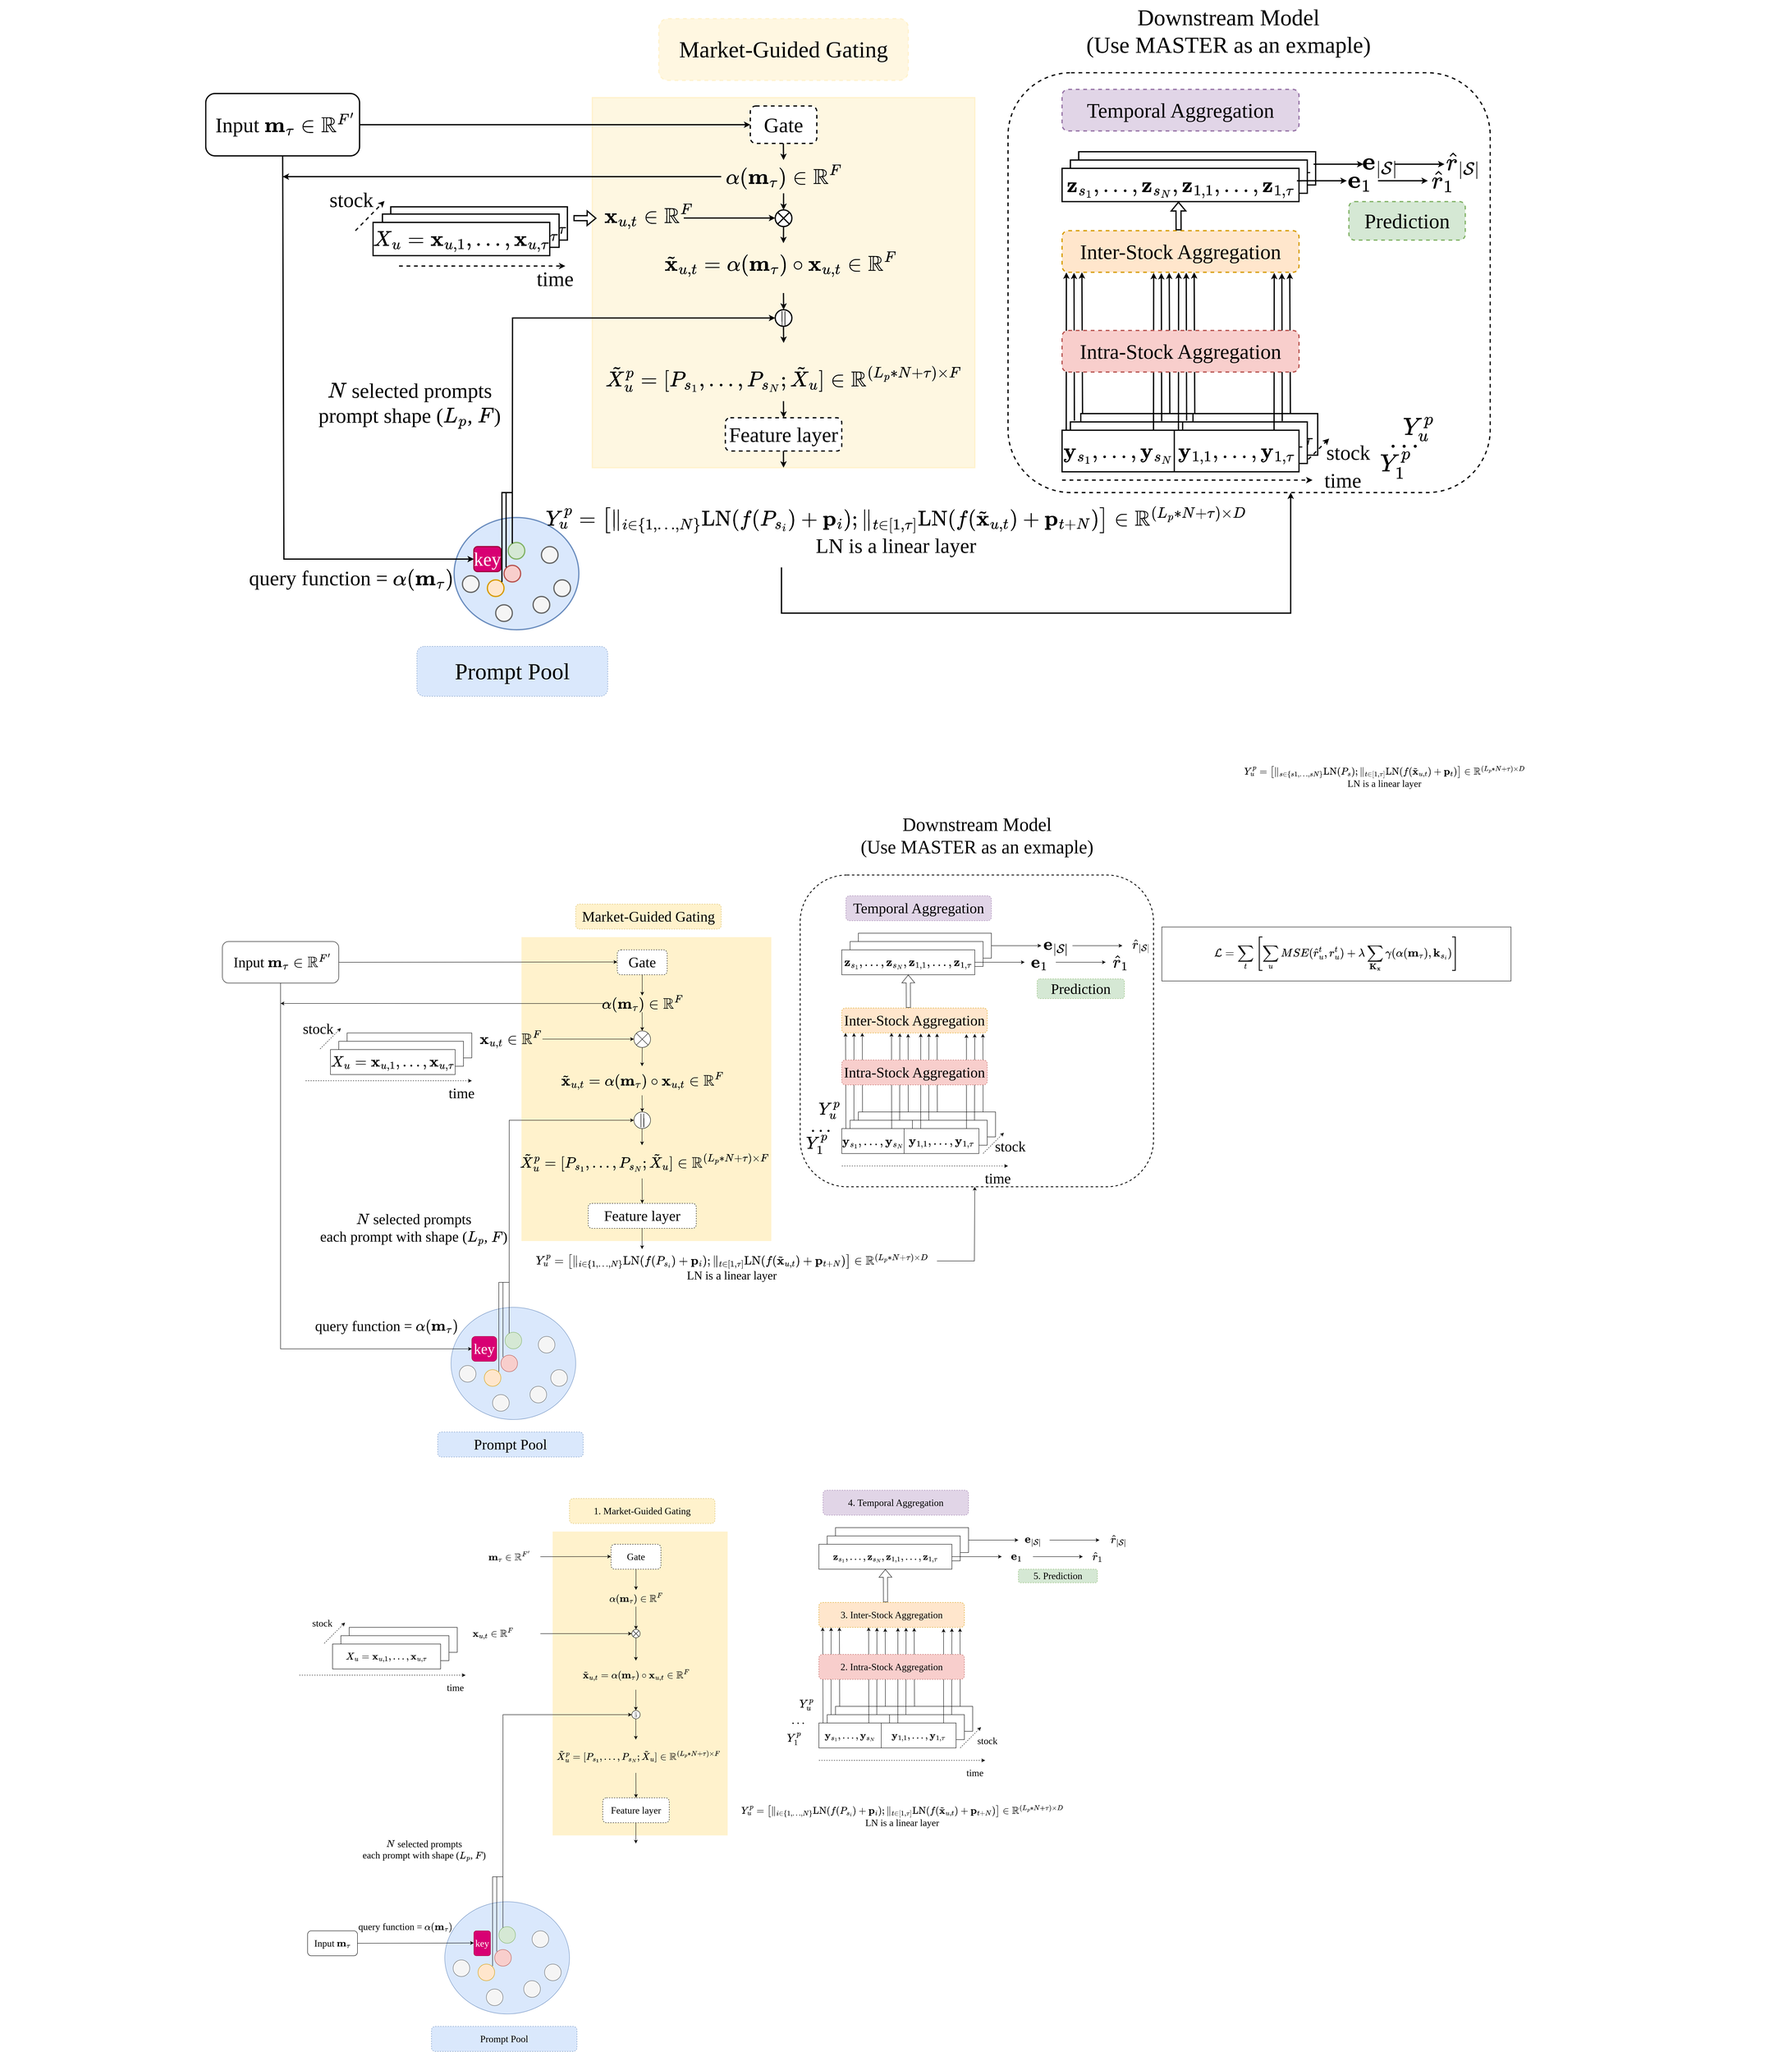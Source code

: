 <mxfile version="24.3.1" type="github">
  <diagram name="第 1 页" id="HMwG5njmFuQV9cHlAjYr">
    <mxGraphModel dx="5232" dy="4662" grid="1" gridSize="10" guides="1" tooltips="1" connect="1" arrows="1" fold="1" page="1" pageScale="1" pageWidth="980" pageHeight="1390" math="1" shadow="0">
      <root>
        <mxCell id="0" />
        <mxCell id="1" parent="0" />
        <mxCell id="2m6jSS0U9om6ApPL-0wO-139" value="&lt;font style=&quot;font-size: 50px;&quot;&gt;$$\mathbf{y}_{s_1}, \dots,\mathbf{y}_{s_N}&lt;br style=&quot;font-size: 50px;&quot;&gt;$$&lt;/font&gt;" style="rounded=0;whiteSpace=wrap;html=1;fontFamily=Times New Roman;fontSize=50;strokeWidth=3;" vertex="1" parent="1">
          <mxGeometry x="1375" y="-1200" width="270" height="100" as="geometry" />
        </mxCell>
        <mxCell id="2m6jSS0U9om6ApPL-0wO-140" value="&lt;font style=&quot;font-size: 50px;&quot;&gt;$$\mathbf{y}_{1,1}, \dots, \mathbf{y}_{1,\tau}$$&lt;/font&gt;" style="rounded=0;whiteSpace=wrap;html=1;fontFamily=Times New Roman;fontSize=50;strokeWidth=3;" vertex="1" parent="1">
          <mxGeometry x="1645" y="-1200" width="300" height="100" as="geometry" />
        </mxCell>
        <mxCell id="2m6jSS0U9om6ApPL-0wO-137" value="&lt;font style=&quot;font-size: 50px;&quot;&gt;$$\mathbf{y}_{s_1}, \dots,\mathbf{y}_{s_N}&lt;br style=&quot;font-size: 50px;&quot;&gt;$$&lt;/font&gt;" style="rounded=0;whiteSpace=wrap;html=1;fontFamily=Times New Roman;fontSize=50;strokeWidth=3;" vertex="1" parent="1">
          <mxGeometry x="1350" y="-1180" width="270" height="100" as="geometry" />
        </mxCell>
        <mxCell id="2m6jSS0U9om6ApPL-0wO-138" value="&lt;font style=&quot;font-size: 50px;&quot;&gt;$$\mathbf{y}_{1,1}, \dots, \mathbf{y}_{1,\tau}$$&lt;/font&gt;" style="rounded=0;whiteSpace=wrap;html=1;fontFamily=Times New Roman;fontSize=50;strokeWidth=3;" vertex="1" parent="1">
          <mxGeometry x="1620" y="-1180" width="300" height="100" as="geometry" />
        </mxCell>
        <mxCell id="2m6jSS0U9om6ApPL-0wO-2" value="" style="rounded=1;whiteSpace=wrap;html=1;fillColor=none;dashed=1;strokeWidth=3;fontSize=50;perimeterSpacing=0;glass=0;" vertex="1" parent="1">
          <mxGeometry x="1200" y="-2020" width="1160" height="1010" as="geometry" />
        </mxCell>
        <mxCell id="2m6jSS0U9om6ApPL-0wO-133" value="&lt;font style=&quot;font-size: 50px;&quot;&gt;$$X_{u} = \mathbf{x}_{u,1}, \dots, \mathbf{x}_{u,\tau}$$&lt;/font&gt;" style="rounded=0;whiteSpace=wrap;html=1;fontFamily=Times New Roman;fontSize=50;strokeWidth=3;" vertex="1" parent="1">
          <mxGeometry x="-285" y="-1697.43" width="425" height="80" as="geometry" />
        </mxCell>
        <mxCell id="2m6jSS0U9om6ApPL-0wO-132" value="&lt;font style=&quot;font-size: 50px;&quot;&gt;$$X_{u} = \mathbf{x}_{u,1}, \dots, \mathbf{x}_{u,\tau}$$&lt;/font&gt;" style="rounded=0;whiteSpace=wrap;html=1;fontFamily=Times New Roman;fontSize=50;strokeWidth=3;" vertex="1" parent="1">
          <mxGeometry x="-305" y="-1680" width="425" height="80" as="geometry" />
        </mxCell>
        <mxCell id="2m6jSS0U9om6ApPL-0wO-95" value="&lt;font style=&quot;font-size: 50px;&quot;&gt;$$ \mathbf{z}_{s_1}, \dots, \mathbf{z}_{s_N}, \mathbf{z}_{1,1}, \dots, \mathbf{z}_{1,\tau}$$&lt;/font&gt;" style="rounded=0;whiteSpace=wrap;html=1;fontFamily=Times New Roman;fontSize=50;strokeWidth=3;" vertex="1" parent="1">
          <mxGeometry x="1370" y="-1830" width="570" height="80" as="geometry" />
        </mxCell>
        <mxCell id="2m6jSS0U9om6ApPL-0wO-94" value="&lt;font style=&quot;font-size: 50px;&quot;&gt;$$ \mathbf{z}_{s_1}, \dots, \mathbf{z}_{s_N}, \mathbf{z}_{1,1}, \dots, \mathbf{z}_{1,\tau}$$&lt;/font&gt;" style="rounded=0;whiteSpace=wrap;html=1;fontFamily=Times New Roman;fontSize=50;strokeWidth=3;" vertex="1" parent="1">
          <mxGeometry x="1350" y="-1810" width="570" height="80" as="geometry" />
        </mxCell>
        <mxCell id="2m6jSS0U9om6ApPL-0wO-67" value="&lt;font style=&quot;font-size: 50px;&quot;&gt;$$ \mathbf{z}_{s_1}, \dots, \mathbf{z}_{s_N}, \mathbf{z}_{1,1}, \dots, \mathbf{z}_{1,\tau}$$&lt;/font&gt;" style="rounded=0;whiteSpace=wrap;html=1;fontFamily=Times New Roman;fontSize=50;strokeWidth=3;" vertex="1" parent="1">
          <mxGeometry x="1330" y="-1790" width="570" height="80" as="geometry" />
        </mxCell>
        <mxCell id="2m6jSS0U9om6ApPL-0wO-45" value="&lt;font style=&quot;font-size: 50px;&quot;&gt;$$\mathbf{y}_{1,1}, \dots, \mathbf{y}_{1,\tau}$$&lt;/font&gt;" style="rounded=0;whiteSpace=wrap;html=1;fontFamily=Times New Roman;fontSize=50;strokeWidth=3;" vertex="1" parent="1">
          <mxGeometry x="1600" y="-1160" width="300" height="100" as="geometry" />
        </mxCell>
        <mxCell id="2m6jSS0U9om6ApPL-0wO-47" value="&lt;font style=&quot;font-size: 50px;&quot;&gt;$$\mathbf{y}_{s_1}, \dots,\mathbf{y}_{s_N}&lt;br style=&quot;font-size: 50px;&quot;&gt;$$&lt;/font&gt;" style="rounded=0;whiteSpace=wrap;html=1;fontFamily=Times New Roman;fontSize=50;strokeWidth=3;" vertex="1" parent="1">
          <mxGeometry x="1330" y="-1160" width="270" height="100" as="geometry" />
        </mxCell>
        <mxCell id="2m6jSS0U9om6ApPL-0wO-77" value="&lt;font style=&quot;font-size: 50px;&quot;&gt;$$\hat{r}_{|\mathcal{S}|}$$&lt;/font&gt;" style="text;html=1;align=center;verticalAlign=middle;resizable=0;points=[];autosize=1;strokeColor=none;fillColor=none;fontSize=50;strokeWidth=3;" vertex="1" parent="1">
          <mxGeometry x="1990" y="-1835" width="610" height="70" as="geometry" />
        </mxCell>
        <mxCell id="CNq_e1ur2KhnaZX75mLO-121" value="" style="rounded=1;whiteSpace=wrap;html=1;fillColor=none;dashed=1;strokeWidth=2;fontSize=35;" parent="1" vertex="1">
          <mxGeometry x="700" y="-90" width="850" height="750" as="geometry" />
        </mxCell>
        <mxCell id="YgPJCL5tYja_AS6mnkWl-99" value="" style="endArrow=classic;html=1;rounded=0;exitX=0;exitY=0.25;exitDx=0;exitDy=0;fontFamily=Times New Roman;fontSize=35;entryX=0.084;entryY=1.002;entryDx=0;entryDy=0;entryPerimeter=0;" parent="1" target="YgPJCL5tYja_AS6mnkWl-52" edge="1">
          <mxGeometry width="50" height="50" relative="1" as="geometry">
            <mxPoint x="829.29" y="500" as="sourcePoint" />
            <mxPoint x="830" y="310" as="targetPoint" />
          </mxGeometry>
        </mxCell>
        <mxCell id="YgPJCL5tYja_AS6mnkWl-104" value="" style="endArrow=classic;html=1;rounded=0;exitX=0;exitY=0.25;exitDx=0;exitDy=0;fontFamily=Times New Roman;fontSize=35;entryX=0.655;entryY=1.021;entryDx=0;entryDy=0;entryPerimeter=0;" parent="1" target="YgPJCL5tYja_AS6mnkWl-52" edge="1">
          <mxGeometry width="50" height="50" relative="1" as="geometry">
            <mxPoint x="1030" y="480" as="sourcePoint" />
            <mxPoint x="1030" y="300" as="targetPoint" />
          </mxGeometry>
        </mxCell>
        <mxCell id="YgPJCL5tYja_AS6mnkWl-105" value="" style="endArrow=classic;html=1;rounded=0;exitX=0;exitY=0.25;exitDx=0;exitDy=0;fontFamily=Times New Roman;fontSize=35;entryX=0.97;entryY=1.033;entryDx=0;entryDy=0;entryPerimeter=0;" parent="1" target="YgPJCL5tYja_AS6mnkWl-52" edge="1">
          <mxGeometry width="50" height="50" relative="1" as="geometry">
            <mxPoint x="1140" y="480" as="sourcePoint" />
            <mxPoint x="1140" y="300" as="targetPoint" />
          </mxGeometry>
        </mxCell>
        <mxCell id="YgPJCL5tYja_AS6mnkWl-106" value="" style="endArrow=classic;html=1;rounded=0;exitX=0;exitY=0.25;exitDx=0;exitDy=0;fontFamily=Times New Roman;fontSize=35;entryX=0.456;entryY=1.035;entryDx=0;entryDy=0;entryPerimeter=0;" parent="1" target="YgPJCL5tYja_AS6mnkWl-52" edge="1">
          <mxGeometry width="50" height="50" relative="1" as="geometry">
            <mxPoint x="960" y="480" as="sourcePoint" />
            <mxPoint x="960" y="300" as="targetPoint" />
          </mxGeometry>
        </mxCell>
        <mxCell id="YgPJCL5tYja_AS6mnkWl-107" value="" style="endArrow=classic;html=1;rounded=0;exitX=0;exitY=0.25;exitDx=0;exitDy=0;fontFamily=Times New Roman;fontSize=35;entryX=0.141;entryY=0.998;entryDx=0;entryDy=0;entryPerimeter=0;" parent="1" target="YgPJCL5tYja_AS6mnkWl-52" edge="1">
          <mxGeometry width="50" height="50" relative="1" as="geometry">
            <mxPoint x="850" y="480" as="sourcePoint" />
            <mxPoint x="850" y="300" as="targetPoint" />
          </mxGeometry>
        </mxCell>
        <mxCell id="YgPJCL5tYja_AS6mnkWl-1" value="" style="rounded=0;whiteSpace=wrap;html=1;fontFamily=Times New Roman;fontSize=35;" parent="1" vertex="1">
          <mxGeometry x="990" y="480" width="180" height="60" as="geometry" />
        </mxCell>
        <mxCell id="YgPJCL5tYja_AS6mnkWl-2" value="" style="rounded=0;whiteSpace=wrap;html=1;fontFamily=Times New Roman;fontSize=35;" parent="1" vertex="1">
          <mxGeometry x="840" y="480" width="150" height="60" as="geometry" />
        </mxCell>
        <mxCell id="YgPJCL5tYja_AS6mnkWl-97" value="" style="endArrow=classic;html=1;rounded=0;exitX=0;exitY=0.25;exitDx=0;exitDy=0;fontFamily=Times New Roman;fontSize=35;entryX=0.914;entryY=1.035;entryDx=0;entryDy=0;entryPerimeter=0;" parent="1" target="YgPJCL5tYja_AS6mnkWl-52" edge="1">
          <mxGeometry width="50" height="50" relative="1" as="geometry">
            <mxPoint x="1119.29" y="500" as="sourcePoint" />
            <mxPoint x="1119.29" y="320" as="targetPoint" />
          </mxGeometry>
        </mxCell>
        <mxCell id="YgPJCL5tYja_AS6mnkWl-96" value="" style="endArrow=classic;html=1;rounded=0;exitX=0;exitY=0.25;exitDx=0;exitDy=0;fontFamily=Times New Roman;fontSize=35;entryX=0.599;entryY=1.016;entryDx=0;entryDy=0;entryPerimeter=0;" parent="1" target="YgPJCL5tYja_AS6mnkWl-52" edge="1">
          <mxGeometry width="50" height="50" relative="1" as="geometry">
            <mxPoint x="1009.29" y="500" as="sourcePoint" />
            <mxPoint x="1009.29" y="320" as="targetPoint" />
          </mxGeometry>
        </mxCell>
        <mxCell id="YgPJCL5tYja_AS6mnkWl-98" value="" style="endArrow=classic;html=1;rounded=0;exitX=0;exitY=0.25;exitDx=0;exitDy=0;fontFamily=Times New Roman;fontSize=35;entryX=0.399;entryY=1.013;entryDx=0;entryDy=0;entryPerimeter=0;" parent="1" target="YgPJCL5tYja_AS6mnkWl-52" edge="1">
          <mxGeometry width="50" height="50" relative="1" as="geometry">
            <mxPoint x="939.29" y="500" as="sourcePoint" />
            <mxPoint x="939.29" y="320" as="targetPoint" />
          </mxGeometry>
        </mxCell>
        <mxCell id="YgPJCL5tYja_AS6mnkWl-3" value="" style="rounded=0;whiteSpace=wrap;html=1;fontFamily=Times New Roman;fontSize=35;" parent="1" vertex="1">
          <mxGeometry x="970" y="500" width="180" height="60" as="geometry" />
        </mxCell>
        <mxCell id="YgPJCL5tYja_AS6mnkWl-94" value="" style="endArrow=classic;html=1;rounded=0;exitX=0;exitY=0.25;exitDx=0;exitDy=0;fontFamily=Times New Roman;fontSize=35;entryX=0.543;entryY=1.021;entryDx=0;entryDy=0;entryPerimeter=0;" parent="1" target="YgPJCL5tYja_AS6mnkWl-52" edge="1">
          <mxGeometry width="50" height="50" relative="1" as="geometry">
            <mxPoint x="990" y="520" as="sourcePoint" />
            <mxPoint x="990" y="340" as="targetPoint" />
          </mxGeometry>
        </mxCell>
        <mxCell id="YgPJCL5tYja_AS6mnkWl-95" value="" style="endArrow=classic;html=1;rounded=0;exitX=0;exitY=0.25;exitDx=0;exitDy=0;fontFamily=Times New Roman;fontSize=35;entryX=0.857;entryY=1.051;entryDx=0;entryDy=0;entryPerimeter=0;" parent="1" target="YgPJCL5tYja_AS6mnkWl-52" edge="1">
          <mxGeometry width="50" height="50" relative="1" as="geometry">
            <mxPoint x="1100" y="520" as="sourcePoint" />
            <mxPoint x="1100" y="340" as="targetPoint" />
          </mxGeometry>
        </mxCell>
        <mxCell id="YgPJCL5tYja_AS6mnkWl-4" value="" style="rounded=0;whiteSpace=wrap;html=1;fontFamily=Times New Roman;fontSize=35;" parent="1" vertex="1">
          <mxGeometry x="820" y="500" width="150" height="60" as="geometry" />
        </mxCell>
        <mxCell id="YgPJCL5tYja_AS6mnkWl-93" value="" style="endArrow=classic;html=1;rounded=0;exitX=0;exitY=0.25;exitDx=0;exitDy=0;fontFamily=Times New Roman;fontSize=35;entryX=0.342;entryY=0.998;entryDx=0;entryDy=0;entryPerimeter=0;" parent="1" target="YgPJCL5tYja_AS6mnkWl-52" edge="1">
          <mxGeometry width="50" height="50" relative="1" as="geometry">
            <mxPoint x="920" y="520" as="sourcePoint" />
            <mxPoint x="920" y="310" as="targetPoint" />
          </mxGeometry>
        </mxCell>
        <mxCell id="YgPJCL5tYja_AS6mnkWl-5" value="" style="ellipse;whiteSpace=wrap;html=1;fillColor=#dae8fc;strokeColor=#6c8ebf;fontFamily=Times New Roman;fontSize=35;" parent="1" vertex="1">
          <mxGeometry x="-140" y="950" width="300" height="270" as="geometry" />
        </mxCell>
        <mxCell id="YgPJCL5tYja_AS6mnkWl-6" value="" style="rounded=0;whiteSpace=wrap;html=1;fillColor=#FFF2CC;strokeColor=#FFF2CC;fontFamily=Times New Roman;fontSize=35;" parent="1" vertex="1">
          <mxGeometry x="30" y="60" width="600" height="730" as="geometry" />
        </mxCell>
        <mxCell id="YgPJCL5tYja_AS6mnkWl-7" value="&lt;font style=&quot;font-size: 35px;&quot;&gt;Gate&lt;/font&gt;" style="rounded=1;whiteSpace=wrap;html=1;fontFamily=Times New Roman;fontSize=35;dashed=1;" parent="1" vertex="1">
          <mxGeometry x="260" y="90" width="120" height="60" as="geometry" />
        </mxCell>
        <mxCell id="YgPJCL5tYja_AS6mnkWl-9" value="" style="endArrow=classic;html=1;rounded=0;exitX=0.5;exitY=1;exitDx=0;exitDy=0;fontFamily=Times New Roman;fontSize=35;" parent="1" source="YgPJCL5tYja_AS6mnkWl-7" edge="1">
          <mxGeometry width="50" height="50" relative="1" as="geometry">
            <mxPoint x="330" y="240" as="sourcePoint" />
            <mxPoint x="320" y="200" as="targetPoint" />
          </mxGeometry>
        </mxCell>
        <mxCell id="YgPJCL5tYja_AS6mnkWl-10" value="&lt;font style=&quot;font-size: 35px;&quot;&gt;$$\mathbf{\alpha}(\mathbf{m}_\tau) \in \mathbb{R}^{F}$$&lt;/font&gt;" style="text;html=1;align=center;verticalAlign=middle;resizable=0;points=[];autosize=1;strokeColor=none;fillColor=none;fontFamily=Times New Roman;fontSize=35;" parent="1" vertex="1">
          <mxGeometry x="-120" y="190" width="880" height="60" as="geometry" />
        </mxCell>
        <mxCell id="YgPJCL5tYja_AS6mnkWl-11" value="&lt;font style=&quot;font-size: 35px;&quot;&gt;$$\mathbf{x}_{u,t}\in \mathbb{R}^{F}&lt;br style=&quot;font-size: 35px;&quot;&gt;$$&lt;/font&gt;" style="text;html=1;align=center;verticalAlign=middle;resizable=0;points=[];autosize=1;strokeColor=none;fillColor=none;fontFamily=Times New Roman;fontSize=35;" parent="1" vertex="1">
          <mxGeometry x="-292" y="255" width="590" height="100" as="geometry" />
        </mxCell>
        <mxCell id="YgPJCL5tYja_AS6mnkWl-12" value="" style="endArrow=classic;html=1;rounded=0;exitX=0.5;exitY=1;exitDx=0;exitDy=0;fontFamily=Times New Roman;fontSize=35;entryX=0.5;entryY=0;entryDx=0;entryDy=0;" parent="1" target="YgPJCL5tYja_AS6mnkWl-13" edge="1">
          <mxGeometry width="50" height="50" relative="1" as="geometry">
            <mxPoint x="319.79" y="240" as="sourcePoint" />
            <mxPoint x="319.79" y="290" as="targetPoint" />
          </mxGeometry>
        </mxCell>
        <mxCell id="YgPJCL5tYja_AS6mnkWl-13" value="" style="shape=sumEllipse;perimeter=ellipsePerimeter;whiteSpace=wrap;html=1;backgroundOutline=1;fontFamily=Times New Roman;fontSize=35;" parent="1" vertex="1">
          <mxGeometry x="300" y="285" width="40" height="40" as="geometry" />
        </mxCell>
        <mxCell id="YgPJCL5tYja_AS6mnkWl-14" value="&lt;font style=&quot;font-size: 35px;&quot;&gt;$$\tilde{\mathbf{x}}_{u,t} =\alpha(\mathbf{m}_\tau) \circ \mathbf{x}_{u,t}&lt;br style=&quot;font-size: 35px;&quot;&gt;\in \mathbb{R}^{F}&lt;br style=&quot;font-size: 35px;&quot;&gt;$$&lt;/font&gt;" style="text;html=1;align=center;verticalAlign=middle;resizable=0;points=[];autosize=1;strokeColor=none;fillColor=none;fontFamily=Times New Roman;fontSize=35;" parent="1" vertex="1">
          <mxGeometry x="-235" y="335" width="1110" height="140" as="geometry" />
        </mxCell>
        <mxCell id="YgPJCL5tYja_AS6mnkWl-15" value="" style="endArrow=classic;html=1;rounded=0;exitX=0.5;exitY=1;exitDx=0;exitDy=0;fontFamily=Times New Roman;fontSize=35;" parent="1" source="YgPJCL5tYja_AS6mnkWl-13" edge="1">
          <mxGeometry width="50" height="50" relative="1" as="geometry">
            <mxPoint x="319.71" y="320" as="sourcePoint" />
            <mxPoint x="319.71" y="370" as="targetPoint" />
          </mxGeometry>
        </mxCell>
        <mxCell id="YgPJCL5tYja_AS6mnkWl-16" value="" style="endArrow=classic;html=1;rounded=0;exitX=0.5;exitY=1;exitDx=0;exitDy=0;fontFamily=Times New Roman;fontSize=35;entryX=0.5;entryY=0;entryDx=0;entryDy=0;" parent="1" target="YgPJCL5tYja_AS6mnkWl-17" edge="1">
          <mxGeometry width="50" height="50" relative="1" as="geometry">
            <mxPoint x="319.71" y="640" as="sourcePoint" />
            <mxPoint x="319.71" y="690" as="targetPoint" />
          </mxGeometry>
        </mxCell>
        <mxCell id="YgPJCL5tYja_AS6mnkWl-17" value="&lt;font style=&quot;font-size: 35px;&quot;&gt;Feature layer&lt;/font&gt;" style="rounded=1;whiteSpace=wrap;html=1;fontFamily=Times New Roman;fontSize=35;dashed=1;" parent="1" vertex="1">
          <mxGeometry x="190" y="700" width="260" height="60" as="geometry" />
        </mxCell>
        <mxCell id="YgPJCL5tYja_AS6mnkWl-19" value="" style="endArrow=classic;html=1;rounded=0;exitX=0.5;exitY=1;exitDx=0;exitDy=0;fontFamily=Times New Roman;fontSize=35;" parent="1" edge="1">
          <mxGeometry width="50" height="50" relative="1" as="geometry">
            <mxPoint x="319.7" y="760" as="sourcePoint" />
            <mxPoint x="319.7" y="810" as="targetPoint" />
          </mxGeometry>
        </mxCell>
        <mxCell id="YgPJCL5tYja_AS6mnkWl-20" value="" style="endArrow=classic;html=1;rounded=0;entryX=0;entryY=0.5;entryDx=0;entryDy=0;fontFamily=Times New Roman;fontSize=35;exitX=1;exitY=0.5;exitDx=0;exitDy=0;" parent="1" source="CNq_e1ur2KhnaZX75mLO-124" edge="1">
          <mxGeometry width="50" height="50" relative="1" as="geometry">
            <mxPoint x="-385" y="119.29" as="sourcePoint" />
            <mxPoint x="260" y="119.29" as="targetPoint" />
          </mxGeometry>
        </mxCell>
        <mxCell id="YgPJCL5tYja_AS6mnkWl-21" value="" style="endArrow=classic;html=1;rounded=0;entryX=0;entryY=0.5;entryDx=0;entryDy=0;fontFamily=Times New Roman;fontSize=35;" parent="1" edge="1">
          <mxGeometry width="50" height="50" relative="1" as="geometry">
            <mxPoint x="80" y="304.79" as="sourcePoint" />
            <mxPoint x="300.0" y="304.79" as="targetPoint" />
          </mxGeometry>
        </mxCell>
        <mxCell id="YgPJCL5tYja_AS6mnkWl-24" value="&lt;font style=&quot;font-size: 35px;&quot;&gt;query function = \(\alpha(\mathbf{m}_\tau)\)&lt;/font&gt;" style="text;html=1;align=center;verticalAlign=middle;resizable=0;points=[];autosize=1;strokeColor=none;fillColor=none;fontFamily=Times New Roman;fontSize=35;" parent="1" vertex="1">
          <mxGeometry x="-625" y="965" width="660" height="60" as="geometry" />
        </mxCell>
        <mxCell id="YgPJCL5tYja_AS6mnkWl-25" value="&lt;font style=&quot;font-size: 35px;&quot;&gt;key&lt;/font&gt;" style="rounded=1;whiteSpace=wrap;html=1;fillColor=#d80073;fontColor=#ffffff;strokeColor=#A50040;fontFamily=Times New Roman;fontSize=35;" parent="1" vertex="1">
          <mxGeometry x="-90" y="1020" width="60" height="60" as="geometry" />
        </mxCell>
        <mxCell id="YgPJCL5tYja_AS6mnkWl-26" value="" style="ellipse;whiteSpace=wrap;html=1;aspect=fixed;fillColor=#d5e8d4;strokeColor=#82b366;fontFamily=Times New Roman;fontSize=35;" parent="1" vertex="1">
          <mxGeometry x="-10" y="1010" width="40" height="40" as="geometry" />
        </mxCell>
        <mxCell id="YgPJCL5tYja_AS6mnkWl-27" value="" style="ellipse;whiteSpace=wrap;html=1;aspect=fixed;fillColor=#f8cecc;strokeColor=#b85450;fontFamily=Times New Roman;fontSize=35;" parent="1" vertex="1">
          <mxGeometry x="-20" y="1065" width="40" height="40" as="geometry" />
        </mxCell>
        <mxCell id="YgPJCL5tYja_AS6mnkWl-28" value="" style="ellipse;whiteSpace=wrap;html=1;aspect=fixed;fillColor=#ffe6cc;strokeColor=#d79b00;fontFamily=Times New Roman;fontSize=35;" parent="1" vertex="1">
          <mxGeometry x="-60" y="1100" width="40" height="40" as="geometry" />
        </mxCell>
        <mxCell id="YgPJCL5tYja_AS6mnkWl-29" value="" style="ellipse;whiteSpace=wrap;html=1;aspect=fixed;fillColor=#f5f5f5;strokeColor=#666666;fontColor=#333333;fontFamily=Times New Roman;fontSize=35;" parent="1" vertex="1">
          <mxGeometry x="70" y="1020" width="40" height="40" as="geometry" />
        </mxCell>
        <mxCell id="YgPJCL5tYja_AS6mnkWl-30" value="" style="ellipse;whiteSpace=wrap;html=1;aspect=fixed;fillColor=#f5f5f5;strokeColor=#666666;fontColor=#333333;fontFamily=Times New Roman;fontSize=35;" parent="1" vertex="1">
          <mxGeometry x="100" y="1100" width="40" height="40" as="geometry" />
        </mxCell>
        <mxCell id="YgPJCL5tYja_AS6mnkWl-31" value="" style="ellipse;whiteSpace=wrap;html=1;aspect=fixed;fillColor=#f5f5f5;strokeColor=#666666;fontColor=#333333;fontFamily=Times New Roman;fontSize=35;" parent="1" vertex="1">
          <mxGeometry x="50" y="1140" width="40" height="40" as="geometry" />
        </mxCell>
        <mxCell id="YgPJCL5tYja_AS6mnkWl-32" value="" style="ellipse;whiteSpace=wrap;html=1;aspect=fixed;fillColor=#f5f5f5;strokeColor=#666666;fontColor=#333333;fontFamily=Times New Roman;fontSize=35;" parent="1" vertex="1">
          <mxGeometry x="-40" y="1160" width="40" height="40" as="geometry" />
        </mxCell>
        <mxCell id="YgPJCL5tYja_AS6mnkWl-33" value="" style="ellipse;whiteSpace=wrap;html=1;aspect=fixed;fillColor=#f5f5f5;strokeColor=#666666;fontColor=#333333;fontFamily=Times New Roman;fontSize=35;" parent="1" vertex="1">
          <mxGeometry x="-120" y="1090" width="40" height="40" as="geometry" />
        </mxCell>
        <mxCell id="YgPJCL5tYja_AS6mnkWl-34" value="" style="endArrow=classic;html=1;rounded=0;fontFamily=Times New Roman;fontSize=35;exitX=0.247;exitY=0.059;exitDx=0;exitDy=0;exitPerimeter=0;entryX=0;entryY=0.5;entryDx=0;entryDy=0;" parent="1" source="YgPJCL5tYja_AS6mnkWl-26" target="dvzJC1J90mkc9N-mOmH6-3" edge="1">
          <mxGeometry width="50" height="50" relative="1" as="geometry">
            <mxPoint x="8.08" y="710.76" as="sourcePoint" />
            <mxPoint x="320" y="460" as="targetPoint" />
            <Array as="points">
              <mxPoint y="629" />
              <mxPoint y="500" />
              <mxPoint x="80" y="500" />
            </Array>
          </mxGeometry>
        </mxCell>
        <mxCell id="YgPJCL5tYja_AS6mnkWl-35" value="" style="endArrow=classic;html=1;rounded=0;fontFamily=Times New Roman;fontSize=35;entryX=0.307;entryY=1.002;entryDx=0;entryDy=0;entryPerimeter=0;" parent="1" edge="1">
          <mxGeometry width="50" height="50" relative="1" as="geometry">
            <mxPoint x="1029.05" y="838.5" as="sourcePoint" />
            <mxPoint x="1120.0" y="660" as="targetPoint" />
            <Array as="points">
              <mxPoint x="1119.05" y="838.5" />
            </Array>
          </mxGeometry>
        </mxCell>
        <mxCell id="YgPJCL5tYja_AS6mnkWl-36" value="&lt;font style=&quot;font-size: 28px;&quot;&gt;$$\mathbf{y}_{1,1}, \dots, \mathbf{y}_{1,\tau}$$&lt;/font&gt;" style="rounded=0;whiteSpace=wrap;html=1;fontFamily=Times New Roman;fontSize=28;" parent="1" vertex="1">
          <mxGeometry x="950" y="520" width="180" height="60" as="geometry" />
        </mxCell>
        <mxCell id="YgPJCL5tYja_AS6mnkWl-38" value="" style="endArrow=none;html=1;rounded=0;fontFamily=Times New Roman;fontSize=35;" parent="1" edge="1">
          <mxGeometry width="50" height="50" relative="1" as="geometry">
            <mxPoint x="-25" y="1105" as="sourcePoint" />
            <mxPoint y="890" as="targetPoint" />
            <Array as="points">
              <mxPoint x="-25" y="890" />
            </Array>
          </mxGeometry>
        </mxCell>
        <mxCell id="YgPJCL5tYja_AS6mnkWl-39" value="&lt;font style=&quot;font-size: 28px;&quot;&gt;$$\mathbf{y}_{s_1}, \dots,\mathbf{y}_{s_N}&lt;br style=&quot;font-size: 28px;&quot;&gt;$$&lt;/font&gt;" style="rounded=0;whiteSpace=wrap;html=1;fontFamily=Times New Roman;fontSize=28;" parent="1" vertex="1">
          <mxGeometry x="800" y="520" width="150" height="60" as="geometry" />
        </mxCell>
        <mxCell id="YgPJCL5tYja_AS6mnkWl-40" value="" style="endArrow=classic;html=1;rounded=0;dashed=1;fontFamily=Times New Roman;fontSize=35;" parent="1" edge="1">
          <mxGeometry width="50" height="50" relative="1" as="geometry">
            <mxPoint x="1140" y="580" as="sourcePoint" />
            <mxPoint x="1190" y="530" as="targetPoint" />
          </mxGeometry>
        </mxCell>
        <mxCell id="YgPJCL5tYja_AS6mnkWl-41" value="" style="endArrow=classic;html=1;rounded=0;dashed=1;fontFamily=Times New Roman;fontSize=35;" parent="1" edge="1">
          <mxGeometry width="50" height="50" relative="1" as="geometry">
            <mxPoint x="800" y="610" as="sourcePoint" />
            <mxPoint x="1200" y="610" as="targetPoint" />
          </mxGeometry>
        </mxCell>
        <mxCell id="YgPJCL5tYja_AS6mnkWl-42" value="&lt;font style=&quot;font-size: 35px;&quot;&gt;time&lt;/font&gt;" style="text;html=1;align=center;verticalAlign=middle;resizable=0;points=[];autosize=1;strokeColor=none;fillColor=none;fontFamily=Times New Roman;fontSize=35;" parent="1" vertex="1">
          <mxGeometry x="1130" y="610" width="90" height="60" as="geometry" />
        </mxCell>
        <mxCell id="YgPJCL5tYja_AS6mnkWl-43" value="" style="endArrow=classic;html=1;rounded=0;exitX=0;exitY=0.25;exitDx=0;exitDy=0;fontFamily=Times New Roman;fontSize=35;entryX=0.026;entryY=1.002;entryDx=0;entryDy=0;entryPerimeter=0;" parent="1" target="YgPJCL5tYja_AS6mnkWl-52" edge="1">
          <mxGeometry width="50" height="50" relative="1" as="geometry">
            <mxPoint x="810" y="520" as="sourcePoint" />
            <mxPoint x="810" y="300" as="targetPoint" />
          </mxGeometry>
        </mxCell>
        <mxCell id="YgPJCL5tYja_AS6mnkWl-47" value="&lt;span style=&quot;font-family: &amp;quot;Times New Roman&amp;quot;; font-size: 35px;&quot;&gt;Intra-Stock Aggregation&lt;/span&gt;" style="rounded=1;whiteSpace=wrap;html=1;fontFamily=宋体;fontSize=35;dashed=1;fillColor=#f8cecc;strokeColor=#b85450;" parent="1" vertex="1">
          <mxGeometry x="800" y="355" width="350" height="60" as="geometry" />
        </mxCell>
        <mxCell id="YgPJCL5tYja_AS6mnkWl-52" value="&lt;span style=&quot;font-family: &amp;quot;Times New Roman&amp;quot;; font-size: 35px;&quot;&gt;Inter-Stock Aggregation&lt;/span&gt;" style="rounded=1;whiteSpace=wrap;html=1;fontFamily=宋体;fontSize=35;dashed=1;fillColor=#ffe6cc;strokeColor=#d79b00;" parent="1" vertex="1">
          <mxGeometry x="800" y="230" width="350" height="60" as="geometry" />
        </mxCell>
        <mxCell id="YgPJCL5tYja_AS6mnkWl-72" value="&lt;font style=&quot;font-size: 35px;&quot;&gt;$$Y^p_{1}$$&lt;/font&gt;" style="text;html=1;strokeColor=none;fillColor=none;align=center;verticalAlign=middle;whiteSpace=wrap;rounded=0;fontSize=35;" parent="1" vertex="1">
          <mxGeometry x="710" y="543" width="60" height="30" as="geometry" />
        </mxCell>
        <mxCell id="YgPJCL5tYja_AS6mnkWl-73" value="&lt;font style=&quot;font-size: 35px;&quot;&gt;$$Y^p_{u}$$&lt;/font&gt;" style="text;html=1;strokeColor=none;fillColor=none;align=center;verticalAlign=middle;whiteSpace=wrap;rounded=0;fontSize=35;" parent="1" vertex="1">
          <mxGeometry x="740" y="460" width="60" height="30" as="geometry" />
        </mxCell>
        <mxCell id="YgPJCL5tYja_AS6mnkWl-74" value="&lt;font style=&quot;font-size: 35px;&quot;&gt;$$\dots$$&lt;/font&gt;" style="text;html=1;strokeColor=none;fillColor=none;align=center;verticalAlign=middle;whiteSpace=wrap;rounded=0;fontSize=35;" parent="1" vertex="1">
          <mxGeometry x="720" y="500" width="60" height="30" as="geometry" />
        </mxCell>
        <mxCell id="YgPJCL5tYja_AS6mnkWl-75" value="" style="rounded=0;whiteSpace=wrap;html=1;fontFamily=Times New Roman;fontSize=35;" parent="1" vertex="1">
          <mxGeometry x="-390" y="290" width="300" height="60" as="geometry" />
        </mxCell>
        <mxCell id="YgPJCL5tYja_AS6mnkWl-76" value="" style="rounded=0;whiteSpace=wrap;html=1;fontFamily=Times New Roman;fontSize=35;" parent="1" vertex="1">
          <mxGeometry x="-410" y="310" width="300" height="60" as="geometry" />
        </mxCell>
        <mxCell id="YgPJCL5tYja_AS6mnkWl-77" value="&lt;font style=&quot;font-size: 35px;&quot;&gt;$$X_{u} = \mathbf{x}_{u,1}, \dots, \mathbf{x}_{u,\tau}$$&lt;/font&gt;" style="rounded=0;whiteSpace=wrap;html=1;fontFamily=Times New Roman;fontSize=35;" parent="1" vertex="1">
          <mxGeometry x="-430" y="330" width="300" height="60" as="geometry" />
        </mxCell>
        <mxCell id="YgPJCL5tYja_AS6mnkWl-83" value="&lt;font style=&quot;font-size: 35px;&quot;&gt;stock&lt;/font&gt;" style="text;html=1;align=center;verticalAlign=middle;resizable=0;points=[];autosize=1;strokeColor=none;fillColor=none;fontFamily=Times New Roman;fontSize=35;" parent="1" vertex="1">
          <mxGeometry x="1155" y="533" width="100" height="60" as="geometry" />
        </mxCell>
        <mxCell id="YgPJCL5tYja_AS6mnkWl-84" value="" style="endArrow=classic;html=1;rounded=0;dashed=1;fontFamily=Times New Roman;fontSize=35;" parent="1" edge="1">
          <mxGeometry width="50" height="50" relative="1" as="geometry">
            <mxPoint x="-455" y="328.5" as="sourcePoint" />
            <mxPoint x="-405" y="278.5" as="targetPoint" />
          </mxGeometry>
        </mxCell>
        <mxCell id="YgPJCL5tYja_AS6mnkWl-85" value="&lt;font style=&quot;font-size: 35px;&quot;&gt;stock&lt;/font&gt;" style="text;html=1;align=center;verticalAlign=middle;resizable=0;points=[];autosize=1;strokeColor=none;fillColor=none;fontFamily=Times New Roman;fontSize=35;" parent="1" vertex="1">
          <mxGeometry x="-510" y="250" width="100" height="60" as="geometry" />
        </mxCell>
        <mxCell id="YgPJCL5tYja_AS6mnkWl-86" value="" style="endArrow=classic;html=1;rounded=0;dashed=1;fontFamily=Times New Roman;fontSize=35;" parent="1" edge="1">
          <mxGeometry width="50" height="50" relative="1" as="geometry">
            <mxPoint x="-490" y="405" as="sourcePoint" />
            <mxPoint x="-90" y="405" as="targetPoint" />
          </mxGeometry>
        </mxCell>
        <mxCell id="YgPJCL5tYja_AS6mnkWl-87" value="&lt;font style=&quot;font-size: 35px;&quot;&gt;time&lt;/font&gt;" style="text;html=1;align=center;verticalAlign=middle;resizable=0;points=[];autosize=1;strokeColor=none;fillColor=none;fontFamily=Times New Roman;fontSize=35;" parent="1" vertex="1">
          <mxGeometry x="-160" y="405" width="90" height="60" as="geometry" />
        </mxCell>
        <mxCell id="YgPJCL5tYja_AS6mnkWl-108" value="" style="rounded=0;whiteSpace=wrap;html=1;fontFamily=Times New Roman;fontSize=35;" parent="1" vertex="1">
          <mxGeometry x="840" y="50" width="320" height="60" as="geometry" />
        </mxCell>
        <mxCell id="YgPJCL5tYja_AS6mnkWl-109" value="" style="rounded=0;whiteSpace=wrap;html=1;fontFamily=Times New Roman;fontSize=35;" parent="1" vertex="1">
          <mxGeometry x="820" y="70" width="320" height="60" as="geometry" />
        </mxCell>
        <mxCell id="YgPJCL5tYja_AS6mnkWl-110" value="&lt;font style=&quot;font-size: 28px;&quot;&gt;$$ \mathbf{z}_{s_1}, \dots, \mathbf{z}_{s_N}, \mathbf{z}_{1,1}, \dots, \mathbf{z}_{1,\tau}$$&lt;/font&gt;" style="rounded=0;whiteSpace=wrap;html=1;fontFamily=Times New Roman;fontSize=28;" parent="1" vertex="1">
          <mxGeometry x="800" y="90" width="320" height="60" as="geometry" />
        </mxCell>
        <mxCell id="YgPJCL5tYja_AS6mnkWl-112" value="" style="shape=flexArrow;endArrow=classic;html=1;rounded=0;entryX=0.5;entryY=1;entryDx=0;entryDy=0;exitX=0.458;exitY=-0.012;exitDx=0;exitDy=0;exitPerimeter=0;fontSize=35;" parent="1" source="YgPJCL5tYja_AS6mnkWl-52" target="YgPJCL5tYja_AS6mnkWl-110" edge="1">
          <mxGeometry width="50" height="50" relative="1" as="geometry">
            <mxPoint x="968" y="230" as="sourcePoint" />
            <mxPoint x="1050" y="130" as="targetPoint" />
          </mxGeometry>
        </mxCell>
        <mxCell id="YgPJCL5tYja_AS6mnkWl-113" value="" style="endArrow=classic;html=1;rounded=0;fontSize=35;" parent="1" edge="1">
          <mxGeometry width="50" height="50" relative="1" as="geometry">
            <mxPoint x="1160" y="80" as="sourcePoint" />
            <mxPoint x="1280" y="80" as="targetPoint" />
          </mxGeometry>
        </mxCell>
        <mxCell id="YgPJCL5tYja_AS6mnkWl-114" value="" style="endArrow=classic;html=1;rounded=0;fontSize=35;" parent="1" edge="1">
          <mxGeometry width="50" height="50" relative="1" as="geometry">
            <mxPoint x="1120" y="119.86" as="sourcePoint" />
            <mxPoint x="1240" y="119.86" as="targetPoint" />
          </mxGeometry>
        </mxCell>
        <mxCell id="YgPJCL5tYja_AS6mnkWl-115" value="&lt;font style=&quot;font-size: 35px;&quot;&gt;$$\mathbf{e}_{1}$$&lt;/font&gt;" style="text;html=1;align=center;verticalAlign=middle;resizable=0;points=[];autosize=1;strokeColor=none;fillColor=none;fontSize=35;" parent="1" vertex="1">
          <mxGeometry x="1115" y="90" width="320" height="60" as="geometry" />
        </mxCell>
        <mxCell id="YgPJCL5tYja_AS6mnkWl-116" value="&lt;font style=&quot;font-size: 35px;&quot;&gt;$$\mathbf{e}_{|\mathcal{S}|}$$&lt;/font&gt;" style="text;html=1;align=center;verticalAlign=middle;resizable=0;points=[];autosize=1;strokeColor=none;fillColor=none;fontSize=35;" parent="1" vertex="1">
          <mxGeometry x="1065" y="50" width="500" height="60" as="geometry" />
        </mxCell>
        <mxCell id="YgPJCL5tYja_AS6mnkWl-117" value="&lt;span style=&quot;font-family: &amp;quot;Times New Roman&amp;quot;; font-size: 35px;&quot;&gt;Temporal Aggregation&lt;/span&gt;" style="rounded=1;whiteSpace=wrap;html=1;fontFamily=宋体;fontSize=35;dashed=1;fillColor=#e1d5e7;strokeColor=#9673a6;" parent="1" vertex="1">
          <mxGeometry x="810" y="-40" width="350" height="60" as="geometry" />
        </mxCell>
        <mxCell id="YgPJCL5tYja_AS6mnkWl-121" value="" style="endArrow=classic;html=1;rounded=0;fontSize=35;" parent="1" edge="1">
          <mxGeometry width="50" height="50" relative="1" as="geometry">
            <mxPoint x="1355" y="80" as="sourcePoint" />
            <mxPoint x="1475" y="80" as="targetPoint" />
          </mxGeometry>
        </mxCell>
        <mxCell id="YgPJCL5tYja_AS6mnkWl-122" value="" style="endArrow=classic;html=1;rounded=0;fontSize=35;" parent="1" edge="1">
          <mxGeometry width="50" height="50" relative="1" as="geometry">
            <mxPoint x="1315" y="119.86" as="sourcePoint" />
            <mxPoint x="1435" y="119.86" as="targetPoint" />
          </mxGeometry>
        </mxCell>
        <mxCell id="YgPJCL5tYja_AS6mnkWl-123" value="&lt;font style=&quot;font-size: 35px;&quot;&gt;$$\hat{r}_{1}$$&lt;/font&gt;" style="text;html=1;align=center;verticalAlign=middle;resizable=0;points=[];autosize=1;strokeColor=none;fillColor=none;fontSize=35;" parent="1" vertex="1">
          <mxGeometry x="1340" y="90" width="260" height="60" as="geometry" />
        </mxCell>
        <mxCell id="YgPJCL5tYja_AS6mnkWl-124" value="&lt;font style=&quot;font-size: 26px;&quot;&gt;$$\hat{r}_{|\mathcal{S}|}$$&lt;/font&gt;" style="text;html=1;align=center;verticalAlign=middle;resizable=0;points=[];autosize=1;strokeColor=none;fillColor=none;fontSize=26;" parent="1" vertex="1">
          <mxGeometry x="1355" y="60" width="330" height="40" as="geometry" />
        </mxCell>
        <mxCell id="YgPJCL5tYja_AS6mnkWl-125" value="&lt;span style=&quot;font-family: &amp;quot;Times New Roman&amp;quot;; font-size: 35px;&quot;&gt;Prediction&lt;/span&gt;" style="rounded=1;whiteSpace=wrap;html=1;fontFamily=宋体;fontSize=35;dashed=1;fillColor=#d5e8d4;strokeColor=#82b366;" parent="1" vertex="1">
          <mxGeometry x="1270" y="160" width="210" height="47.43" as="geometry" />
        </mxCell>
        <mxCell id="YgPJCL5tYja_AS6mnkWl-127" value="&lt;span style=&quot;font-size: 35px;&quot;&gt;Market-Guided Gating&lt;/span&gt;" style="rounded=1;whiteSpace=wrap;html=1;fontFamily=Times New Roman;fontSize=35;dashed=1;fillColor=#fff2cc;strokeColor=#d6b656;" parent="1" vertex="1">
          <mxGeometry x="160" y="-20" width="350" height="60" as="geometry" />
        </mxCell>
        <mxCell id="YgPJCL5tYja_AS6mnkWl-128" value="&lt;span style=&quot;font-family: &amp;quot;Times New Roman&amp;quot;; font-size: 35px;&quot;&gt;Prompt Pool&lt;/span&gt;" style="rounded=1;whiteSpace=wrap;html=1;fontFamily=宋体;fontSize=35;dashed=1;fillColor=#dae8fc;strokeColor=#6c8ebf;" parent="1" vertex="1">
          <mxGeometry x="-172" y="1250" width="350" height="60" as="geometry" />
        </mxCell>
        <mxCell id="YgPJCL5tYja_AS6mnkWl-129" value="&lt;font style=&quot;font-size: 23px;&quot;&gt;$$\mathcal{L} = \sum_{t} \left[ \sum_{u} MSE(\hat{r}_{u}^t, r_{u}^t)+\lambda \sum_{\mathbf{K}_{\mathbf{x}}} \gamma (\alpha(\mathbf{m}_{\tau}), \mathbf{k}_{s_i}) \right]$$&lt;/font&gt;" style="rounded=0;whiteSpace=wrap;html=1;" parent="1" vertex="1">
          <mxGeometry x="1570" y="35" width="840" height="130" as="geometry" />
        </mxCell>
        <mxCell id="mNFobIqLUscgbY6fCMIU-1" value="" style="endArrow=none;html=1;rounded=0;fontFamily=Times New Roman;fontSize=35;" parent="1" edge="1">
          <mxGeometry width="50" height="50" relative="1" as="geometry">
            <mxPoint x="-15" y="1070" as="sourcePoint" />
            <mxPoint x="-15" y="890" as="targetPoint" />
            <Array as="points" />
          </mxGeometry>
        </mxCell>
        <mxCell id="mNFobIqLUscgbY6fCMIU-2" value="&lt;font style=&quot;font-size: 35px;&quot;&gt;\(N\) selected prompts&lt;br style=&quot;font-size: 35px;&quot;&gt;each prompt with shape (\(L_p\), \(F\))&lt;br style=&quot;font-size: 35px;&quot;&gt;&lt;/font&gt;" style="text;html=1;align=center;verticalAlign=middle;resizable=0;points=[];autosize=1;strokeColor=none;fillColor=none;fontFamily=Times New Roman;fontSize=35;" parent="1" vertex="1">
          <mxGeometry x="-515" y="710" width="570" height="100" as="geometry" />
        </mxCell>
        <mxCell id="mNFobIqLUscgbY6fCMIU-3" value="" style="endArrow=classic;html=1;rounded=0;exitX=0.5;exitY=1;exitDx=0;exitDy=0;fontFamily=Times New Roman;fontSize=35;" parent="1" edge="1">
          <mxGeometry width="50" height="50" relative="1" as="geometry">
            <mxPoint x="319.57" y="510" as="sourcePoint" />
            <mxPoint x="319.57" y="560" as="targetPoint" />
          </mxGeometry>
        </mxCell>
        <mxCell id="mNFobIqLUscgbY6fCMIU-4" value="&lt;font style=&quot;font-size: 35px;&quot;&gt;$$\tilde{X}^p_{u} = [P_{s_1}, \dots, P_{s_N}; \tilde{X}_{u}]&lt;br style=&quot;font-size: 35px;&quot;&gt;\in \mathbb{R}^{(L_p * N + \tau) \times F}&lt;br style=&quot;font-size: 35px;&quot;&gt;$$&lt;/font&gt;" style="text;html=1;align=center;verticalAlign=middle;resizable=0;points=[];autosize=1;strokeColor=none;fillColor=none;fontFamily=Times New Roman;fontSize=35;" parent="1" vertex="1">
          <mxGeometry x="-135" y="530" width="920" height="140" as="geometry" />
        </mxCell>
        <mxCell id="dvzJC1J90mkc9N-mOmH6-2" value="&lt;font style=&quot;font-size: 28px;&quot;&gt;\( Y^p_{u} = \left[\|_{i \in \{1, \dots, N\}} \text{LN}(f(P_{s_i}) + \mathbf{p}_i); \|_{t \in [1, \tau]} \text{LN}(f(\tilde{\mathbf{x}}_{u,t}) + \mathbf{p}_{t+N})\right]\in \mathbb{R}^{(L_p * N + \tau) \times D}\)&lt;br style=&quot;font-size: 28px;&quot;&gt;LN is a linear layer&lt;br style=&quot;font-size: 28px;&quot;&gt;&lt;/font&gt;" style="text;html=1;align=center;verticalAlign=middle;resizable=0;points=[];autosize=1;strokeColor=none;fillColor=none;fontFamily=Times New Roman;fontSize=28;" parent="1" vertex="1">
          <mxGeometry x="-675" y="815" width="2420" height="80" as="geometry" />
        </mxCell>
        <mxCell id="dvzJC1J90mkc9N-mOmH6-3" value="&lt;font style=&quot;font-size: 28px;&quot;&gt;$$\|$$&lt;/font&gt;" style="ellipse;whiteSpace=wrap;html=1;aspect=fixed;fontSize=28;" parent="1" vertex="1">
          <mxGeometry x="300" y="480" width="40" height="40" as="geometry" />
        </mxCell>
        <mxCell id="dvzJC1J90mkc9N-mOmH6-8" value="" style="endArrow=classic;html=1;rounded=0;exitX=0.5;exitY=1;exitDx=0;exitDy=0;fontFamily=Times New Roman;fontSize=35;" parent="1" edge="1">
          <mxGeometry width="50" height="50" relative="1" as="geometry">
            <mxPoint x="319.64" y="440" as="sourcePoint" />
            <mxPoint x="320" y="480" as="targetPoint" />
          </mxGeometry>
        </mxCell>
        <mxCell id="YQCC0mboIEmBkpQcu7oE-1" value="&lt;font style=&quot;font-size: 23px;&quot;&gt;\( Y^p_{u} = \left[\|_{s \in \{s1, \dots, sN\}} \text{LN}(P_s); \|_{t \in [1, \tau]} \text{LN}(f(\tilde{\mathbf{x}}_{u,t}) + \mathbf{p}_t)\right]\in \mathbb{R}^{(L_p * N + \tau) \times D}\)&lt;br&gt;LN is a linear layer&lt;br&gt;&lt;/font&gt;" style="text;html=1;align=center;verticalAlign=middle;resizable=0;points=[];autosize=1;strokeColor=none;fillColor=none;fontFamily=Times New Roman;fontSize=23;" parent="1" vertex="1">
          <mxGeometry x="1230" y="-360" width="1750" height="70" as="geometry" />
        </mxCell>
        <mxCell id="CNq_e1ur2KhnaZX75mLO-1" value="" style="endArrow=classic;html=1;rounded=0;exitX=0;exitY=0.25;exitDx=0;exitDy=0;fontFamily=Times New Roman;fontSize=23;entryX=0.084;entryY=1.002;entryDx=0;entryDy=0;entryPerimeter=0;" parent="1" target="CNq_e1ur2KhnaZX75mLO-54" edge="1">
          <mxGeometry width="50" height="50" relative="1" as="geometry">
            <mxPoint x="774.29" y="1930" as="sourcePoint" />
            <mxPoint x="775" y="1740" as="targetPoint" />
          </mxGeometry>
        </mxCell>
        <mxCell id="CNq_e1ur2KhnaZX75mLO-2" value="" style="endArrow=classic;html=1;rounded=0;exitX=0;exitY=0.25;exitDx=0;exitDy=0;fontFamily=Times New Roman;fontSize=23;entryX=0.655;entryY=1.021;entryDx=0;entryDy=0;entryPerimeter=0;" parent="1" target="CNq_e1ur2KhnaZX75mLO-54" edge="1">
          <mxGeometry width="50" height="50" relative="1" as="geometry">
            <mxPoint x="975" y="1910" as="sourcePoint" />
            <mxPoint x="975" y="1730" as="targetPoint" />
          </mxGeometry>
        </mxCell>
        <mxCell id="CNq_e1ur2KhnaZX75mLO-3" value="" style="endArrow=classic;html=1;rounded=0;exitX=0;exitY=0.25;exitDx=0;exitDy=0;fontFamily=Times New Roman;fontSize=23;entryX=0.97;entryY=1.033;entryDx=0;entryDy=0;entryPerimeter=0;" parent="1" target="CNq_e1ur2KhnaZX75mLO-54" edge="1">
          <mxGeometry width="50" height="50" relative="1" as="geometry">
            <mxPoint x="1085" y="1910" as="sourcePoint" />
            <mxPoint x="1085" y="1730" as="targetPoint" />
          </mxGeometry>
        </mxCell>
        <mxCell id="CNq_e1ur2KhnaZX75mLO-4" value="" style="endArrow=classic;html=1;rounded=0;exitX=0;exitY=0.25;exitDx=0;exitDy=0;fontFamily=Times New Roman;fontSize=23;entryX=0.456;entryY=1.035;entryDx=0;entryDy=0;entryPerimeter=0;" parent="1" target="CNq_e1ur2KhnaZX75mLO-54" edge="1">
          <mxGeometry width="50" height="50" relative="1" as="geometry">
            <mxPoint x="905" y="1910" as="sourcePoint" />
            <mxPoint x="905" y="1730" as="targetPoint" />
          </mxGeometry>
        </mxCell>
        <mxCell id="CNq_e1ur2KhnaZX75mLO-5" value="" style="endArrow=classic;html=1;rounded=0;exitX=0;exitY=0.25;exitDx=0;exitDy=0;fontFamily=Times New Roman;fontSize=23;entryX=0.141;entryY=0.998;entryDx=0;entryDy=0;entryPerimeter=0;" parent="1" target="CNq_e1ur2KhnaZX75mLO-54" edge="1">
          <mxGeometry width="50" height="50" relative="1" as="geometry">
            <mxPoint x="795" y="1910" as="sourcePoint" />
            <mxPoint x="795" y="1730" as="targetPoint" />
          </mxGeometry>
        </mxCell>
        <mxCell id="CNq_e1ur2KhnaZX75mLO-6" value="" style="rounded=0;whiteSpace=wrap;html=1;fontFamily=Times New Roman;fontSize=23;" parent="1" vertex="1">
          <mxGeometry x="935" y="1910" width="180" height="60" as="geometry" />
        </mxCell>
        <mxCell id="CNq_e1ur2KhnaZX75mLO-7" value="" style="rounded=0;whiteSpace=wrap;html=1;fontFamily=Times New Roman;fontSize=23;" parent="1" vertex="1">
          <mxGeometry x="785" y="1910" width="150" height="60" as="geometry" />
        </mxCell>
        <mxCell id="CNq_e1ur2KhnaZX75mLO-8" value="" style="endArrow=classic;html=1;rounded=0;exitX=0;exitY=0.25;exitDx=0;exitDy=0;fontFamily=Times New Roman;fontSize=23;entryX=0.914;entryY=1.035;entryDx=0;entryDy=0;entryPerimeter=0;" parent="1" target="CNq_e1ur2KhnaZX75mLO-54" edge="1">
          <mxGeometry width="50" height="50" relative="1" as="geometry">
            <mxPoint x="1064.29" y="1930" as="sourcePoint" />
            <mxPoint x="1064.29" y="1750" as="targetPoint" />
          </mxGeometry>
        </mxCell>
        <mxCell id="CNq_e1ur2KhnaZX75mLO-9" value="" style="endArrow=classic;html=1;rounded=0;exitX=0;exitY=0.25;exitDx=0;exitDy=0;fontFamily=Times New Roman;fontSize=23;entryX=0.599;entryY=1.016;entryDx=0;entryDy=0;entryPerimeter=0;" parent="1" target="CNq_e1ur2KhnaZX75mLO-54" edge="1">
          <mxGeometry width="50" height="50" relative="1" as="geometry">
            <mxPoint x="954.29" y="1930" as="sourcePoint" />
            <mxPoint x="954.29" y="1750" as="targetPoint" />
          </mxGeometry>
        </mxCell>
        <mxCell id="CNq_e1ur2KhnaZX75mLO-10" value="" style="endArrow=classic;html=1;rounded=0;exitX=0;exitY=0.25;exitDx=0;exitDy=0;fontFamily=Times New Roman;fontSize=23;entryX=0.399;entryY=1.013;entryDx=0;entryDy=0;entryPerimeter=0;" parent="1" target="CNq_e1ur2KhnaZX75mLO-54" edge="1">
          <mxGeometry width="50" height="50" relative="1" as="geometry">
            <mxPoint x="884.29" y="1930" as="sourcePoint" />
            <mxPoint x="884.29" y="1750" as="targetPoint" />
          </mxGeometry>
        </mxCell>
        <mxCell id="CNq_e1ur2KhnaZX75mLO-11" value="" style="rounded=0;whiteSpace=wrap;html=1;fontFamily=Times New Roman;fontSize=23;" parent="1" vertex="1">
          <mxGeometry x="915" y="1930" width="180" height="60" as="geometry" />
        </mxCell>
        <mxCell id="CNq_e1ur2KhnaZX75mLO-12" value="" style="endArrow=classic;html=1;rounded=0;exitX=0;exitY=0.25;exitDx=0;exitDy=0;fontFamily=Times New Roman;fontSize=23;entryX=0.543;entryY=1.021;entryDx=0;entryDy=0;entryPerimeter=0;" parent="1" target="CNq_e1ur2KhnaZX75mLO-54" edge="1">
          <mxGeometry width="50" height="50" relative="1" as="geometry">
            <mxPoint x="935" y="1950" as="sourcePoint" />
            <mxPoint x="935" y="1770" as="targetPoint" />
          </mxGeometry>
        </mxCell>
        <mxCell id="CNq_e1ur2KhnaZX75mLO-13" value="" style="endArrow=classic;html=1;rounded=0;exitX=0;exitY=0.25;exitDx=0;exitDy=0;fontFamily=Times New Roman;fontSize=23;entryX=0.857;entryY=1.051;entryDx=0;entryDy=0;entryPerimeter=0;" parent="1" target="CNq_e1ur2KhnaZX75mLO-54" edge="1">
          <mxGeometry width="50" height="50" relative="1" as="geometry">
            <mxPoint x="1045" y="1950" as="sourcePoint" />
            <mxPoint x="1045" y="1770" as="targetPoint" />
          </mxGeometry>
        </mxCell>
        <mxCell id="CNq_e1ur2KhnaZX75mLO-14" value="" style="rounded=0;whiteSpace=wrap;html=1;fontFamily=Times New Roman;fontSize=23;" parent="1" vertex="1">
          <mxGeometry x="765" y="1930" width="150" height="60" as="geometry" />
        </mxCell>
        <mxCell id="CNq_e1ur2KhnaZX75mLO-15" value="" style="endArrow=classic;html=1;rounded=0;exitX=0;exitY=0.25;exitDx=0;exitDy=0;fontFamily=Times New Roman;fontSize=23;entryX=0.342;entryY=0.998;entryDx=0;entryDy=0;entryPerimeter=0;" parent="1" target="CNq_e1ur2KhnaZX75mLO-54" edge="1">
          <mxGeometry width="50" height="50" relative="1" as="geometry">
            <mxPoint x="865" y="1950" as="sourcePoint" />
            <mxPoint x="865" y="1740" as="targetPoint" />
          </mxGeometry>
        </mxCell>
        <mxCell id="CNq_e1ur2KhnaZX75mLO-16" value="" style="ellipse;whiteSpace=wrap;html=1;fillColor=#dae8fc;strokeColor=#6c8ebf;fontFamily=Times New Roman;fontSize=23;" parent="1" vertex="1">
          <mxGeometry x="-155" y="2380" width="300" height="270" as="geometry" />
        </mxCell>
        <mxCell id="CNq_e1ur2KhnaZX75mLO-17" value="" style="rounded=0;whiteSpace=wrap;html=1;fillColor=#FFF2CC;strokeColor=#FFF2CC;fontFamily=Times New Roman;fontSize=23;" parent="1" vertex="1">
          <mxGeometry x="105" y="1490" width="420" height="730" as="geometry" />
        </mxCell>
        <mxCell id="CNq_e1ur2KhnaZX75mLO-18" value="&lt;font style=&quot;font-size: 23px;&quot;&gt;Gate&lt;/font&gt;" style="rounded=1;whiteSpace=wrap;html=1;fontFamily=Times New Roman;fontSize=23;dashed=1;" parent="1" vertex="1">
          <mxGeometry x="245" y="1520" width="120" height="60" as="geometry" />
        </mxCell>
        <mxCell id="CNq_e1ur2KhnaZX75mLO-19" value="&lt;font style=&quot;font-size: 23px;&quot;&gt;$$\mathbf{m}_\tau \in \mathbb{R}^{F&#39;}$$&lt;/font&gt;" style="text;html=1;align=center;verticalAlign=middle;resizable=0;points=[];autosize=1;strokeColor=none;fillColor=none;fontFamily=Times New Roman;fontSize=23;" parent="1" vertex="1">
          <mxGeometry x="-215" y="1530" width="430" height="40" as="geometry" />
        </mxCell>
        <mxCell id="CNq_e1ur2KhnaZX75mLO-20" value="" style="endArrow=classic;html=1;rounded=0;exitX=0.5;exitY=1;exitDx=0;exitDy=0;fontFamily=Times New Roman;fontSize=23;" parent="1" source="CNq_e1ur2KhnaZX75mLO-18" edge="1">
          <mxGeometry width="50" height="50" relative="1" as="geometry">
            <mxPoint x="315" y="1670" as="sourcePoint" />
            <mxPoint x="305" y="1630" as="targetPoint" />
          </mxGeometry>
        </mxCell>
        <mxCell id="CNq_e1ur2KhnaZX75mLO-21" value="&lt;font style=&quot;font-size: 23px;&quot;&gt;$$\mathbf{\alpha}(\mathbf{m}_\tau) \in \mathbb{R}^{F}$$&lt;/font&gt;" style="text;html=1;align=center;verticalAlign=middle;resizable=0;points=[];autosize=1;strokeColor=none;fillColor=none;fontFamily=Times New Roman;fontSize=23;" parent="1" vertex="1">
          <mxGeometry x="10" y="1630" width="590" height="40" as="geometry" />
        </mxCell>
        <mxCell id="CNq_e1ur2KhnaZX75mLO-22" value="&lt;font style=&quot;font-size: 23px;&quot;&gt;$$\mathbf{x}_{u,t}\in \mathbb{R}^{F}&lt;br style=&quot;font-size: 23px;&quot;&gt;$$&lt;/font&gt;" style="text;html=1;align=center;verticalAlign=middle;resizable=0;points=[];autosize=1;strokeColor=none;fillColor=none;fontFamily=Times New Roman;fontSize=23;" parent="1" vertex="1">
          <mxGeometry x="-240" y="1700" width="400" height="70" as="geometry" />
        </mxCell>
        <mxCell id="CNq_e1ur2KhnaZX75mLO-23" value="" style="endArrow=classic;html=1;rounded=0;exitX=0.5;exitY=1;exitDx=0;exitDy=0;fontFamily=Times New Roman;fontSize=23;entryX=0.5;entryY=0;entryDx=0;entryDy=0;" parent="1" target="CNq_e1ur2KhnaZX75mLO-24" edge="1">
          <mxGeometry width="50" height="50" relative="1" as="geometry">
            <mxPoint x="304.79" y="1670" as="sourcePoint" />
            <mxPoint x="304.79" y="1720" as="targetPoint" />
          </mxGeometry>
        </mxCell>
        <mxCell id="CNq_e1ur2KhnaZX75mLO-24" value="" style="shape=sumEllipse;perimeter=ellipsePerimeter;whiteSpace=wrap;html=1;backgroundOutline=1;fontFamily=Times New Roman;fontSize=23;" parent="1" vertex="1">
          <mxGeometry x="295" y="1725" width="20" height="20" as="geometry" />
        </mxCell>
        <mxCell id="CNq_e1ur2KhnaZX75mLO-25" value="&lt;font style=&quot;font-size: 23px;&quot;&gt;$$\tilde{\mathbf{x}}_{u,t} =\alpha(\mathbf{m}_\tau) \circ \mathbf{x}_{u,t}&lt;br style=&quot;font-size: 23px;&quot;&gt;\in \mathbb{R}^{F}&lt;br style=&quot;font-size: 23px;&quot;&gt;$$&lt;/font&gt;" style="text;html=1;align=center;verticalAlign=middle;resizable=0;points=[];autosize=1;strokeColor=none;fillColor=none;fontFamily=Times New Roman;fontSize=23;" parent="1" vertex="1">
          <mxGeometry x="-65" y="1785" width="740" height="100" as="geometry" />
        </mxCell>
        <mxCell id="CNq_e1ur2KhnaZX75mLO-26" value="" style="endArrow=classic;html=1;rounded=0;exitX=0.5;exitY=1;exitDx=0;exitDy=0;fontFamily=Times New Roman;fontSize=23;" parent="1" source="CNq_e1ur2KhnaZX75mLO-24" edge="1">
          <mxGeometry width="50" height="50" relative="1" as="geometry">
            <mxPoint x="304.71" y="1750" as="sourcePoint" />
            <mxPoint x="304.71" y="1800" as="targetPoint" />
          </mxGeometry>
        </mxCell>
        <mxCell id="CNq_e1ur2KhnaZX75mLO-27" value="" style="endArrow=classic;html=1;rounded=0;exitX=0.5;exitY=1;exitDx=0;exitDy=0;fontFamily=Times New Roman;fontSize=23;entryX=0.5;entryY=0;entryDx=0;entryDy=0;" parent="1" target="CNq_e1ur2KhnaZX75mLO-28" edge="1">
          <mxGeometry width="50" height="50" relative="1" as="geometry">
            <mxPoint x="304.71" y="2070" as="sourcePoint" />
            <mxPoint x="304.71" y="2120" as="targetPoint" />
          </mxGeometry>
        </mxCell>
        <mxCell id="CNq_e1ur2KhnaZX75mLO-28" value="&lt;font style=&quot;font-size: 23px;&quot;&gt;Feature layer&lt;/font&gt;" style="rounded=1;whiteSpace=wrap;html=1;fontFamily=Times New Roman;fontSize=23;dashed=1;" parent="1" vertex="1">
          <mxGeometry x="225" y="2130" width="160" height="60" as="geometry" />
        </mxCell>
        <mxCell id="CNq_e1ur2KhnaZX75mLO-29" value="" style="endArrow=classic;html=1;rounded=0;exitX=0.5;exitY=1;exitDx=0;exitDy=0;fontFamily=Times New Roman;fontSize=23;" parent="1" edge="1">
          <mxGeometry width="50" height="50" relative="1" as="geometry">
            <mxPoint x="304.7" y="2190" as="sourcePoint" />
            <mxPoint x="304.7" y="2240" as="targetPoint" />
          </mxGeometry>
        </mxCell>
        <mxCell id="CNq_e1ur2KhnaZX75mLO-30" value="" style="endArrow=classic;html=1;rounded=0;entryX=0;entryY=0.5;entryDx=0;entryDy=0;fontFamily=Times New Roman;fontSize=23;" parent="1" edge="1">
          <mxGeometry width="50" height="50" relative="1" as="geometry">
            <mxPoint x="75" y="1550" as="sourcePoint" />
            <mxPoint x="245" y="1549.57" as="targetPoint" />
          </mxGeometry>
        </mxCell>
        <mxCell id="CNq_e1ur2KhnaZX75mLO-31" value="" style="endArrow=classic;html=1;rounded=0;entryX=0;entryY=0.5;entryDx=0;entryDy=0;fontFamily=Times New Roman;fontSize=23;" parent="1" target="CNq_e1ur2KhnaZX75mLO-24" edge="1">
          <mxGeometry width="50" height="50" relative="1" as="geometry">
            <mxPoint x="75" y="1735" as="sourcePoint" />
            <mxPoint x="290" y="1734.57" as="targetPoint" />
          </mxGeometry>
        </mxCell>
        <mxCell id="CNq_e1ur2KhnaZX75mLO-32" value="&lt;font style=&quot;font-size: 23px;&quot;&gt;Input \( \mathbf{m}_{\tau} \)&lt;/font&gt;" style="rounded=1;whiteSpace=wrap;html=1;fontFamily=Times New Roman;fontSize=23;" parent="1" vertex="1">
          <mxGeometry x="-485" y="2450" width="120" height="60" as="geometry" />
        </mxCell>
        <mxCell id="CNq_e1ur2KhnaZX75mLO-33" value="" style="endArrow=classic;html=1;rounded=0;fontFamily=Times New Roman;fontSize=23;exitX=1;exitY=0.5;exitDx=0;exitDy=0;" parent="1" source="CNq_e1ur2KhnaZX75mLO-32" edge="1">
          <mxGeometry width="50" height="50" relative="1" as="geometry">
            <mxPoint x="-305" y="2479.23" as="sourcePoint" />
            <mxPoint x="-85" y="2479.23" as="targetPoint" />
          </mxGeometry>
        </mxCell>
        <mxCell id="CNq_e1ur2KhnaZX75mLO-34" value="&lt;font style=&quot;font-size: 23px;&quot;&gt;query function = \(\alpha(\mathbf{m}_\tau)\)&lt;/font&gt;" style="text;html=1;align=center;verticalAlign=middle;resizable=0;points=[];autosize=1;strokeColor=none;fillColor=none;fontFamily=Times New Roman;fontSize=23;" parent="1" vertex="1">
          <mxGeometry x="-470" y="2420" width="440" height="40" as="geometry" />
        </mxCell>
        <mxCell id="CNq_e1ur2KhnaZX75mLO-35" value="&lt;font style=&quot;font-size: 23px;&quot;&gt;key&lt;/font&gt;" style="rounded=1;whiteSpace=wrap;html=1;fillColor=#d80073;fontColor=#ffffff;strokeColor=#A50040;fontFamily=Times New Roman;fontSize=23;" parent="1" vertex="1">
          <mxGeometry x="-85" y="2450" width="40" height="60" as="geometry" />
        </mxCell>
        <mxCell id="CNq_e1ur2KhnaZX75mLO-36" value="" style="ellipse;whiteSpace=wrap;html=1;aspect=fixed;fillColor=#d5e8d4;strokeColor=#82b366;fontFamily=Times New Roman;fontSize=23;" parent="1" vertex="1">
          <mxGeometry x="-25" y="2440" width="40" height="40" as="geometry" />
        </mxCell>
        <mxCell id="CNq_e1ur2KhnaZX75mLO-37" value="" style="ellipse;whiteSpace=wrap;html=1;aspect=fixed;fillColor=#f8cecc;strokeColor=#b85450;fontFamily=Times New Roman;fontSize=23;" parent="1" vertex="1">
          <mxGeometry x="-35" y="2495" width="40" height="40" as="geometry" />
        </mxCell>
        <mxCell id="CNq_e1ur2KhnaZX75mLO-38" value="" style="ellipse;whiteSpace=wrap;html=1;aspect=fixed;fillColor=#ffe6cc;strokeColor=#d79b00;fontFamily=Times New Roman;fontSize=23;" parent="1" vertex="1">
          <mxGeometry x="-75" y="2530" width="40" height="40" as="geometry" />
        </mxCell>
        <mxCell id="CNq_e1ur2KhnaZX75mLO-39" value="" style="ellipse;whiteSpace=wrap;html=1;aspect=fixed;fillColor=#f5f5f5;strokeColor=#666666;fontColor=#333333;fontFamily=Times New Roman;fontSize=23;" parent="1" vertex="1">
          <mxGeometry x="55" y="2450" width="40" height="40" as="geometry" />
        </mxCell>
        <mxCell id="CNq_e1ur2KhnaZX75mLO-40" value="" style="ellipse;whiteSpace=wrap;html=1;aspect=fixed;fillColor=#f5f5f5;strokeColor=#666666;fontColor=#333333;fontFamily=Times New Roman;fontSize=23;" parent="1" vertex="1">
          <mxGeometry x="85" y="2530" width="40" height="40" as="geometry" />
        </mxCell>
        <mxCell id="CNq_e1ur2KhnaZX75mLO-41" value="" style="ellipse;whiteSpace=wrap;html=1;aspect=fixed;fillColor=#f5f5f5;strokeColor=#666666;fontColor=#333333;fontFamily=Times New Roman;fontSize=23;" parent="1" vertex="1">
          <mxGeometry x="35" y="2570" width="40" height="40" as="geometry" />
        </mxCell>
        <mxCell id="CNq_e1ur2KhnaZX75mLO-42" value="" style="ellipse;whiteSpace=wrap;html=1;aspect=fixed;fillColor=#f5f5f5;strokeColor=#666666;fontColor=#333333;fontFamily=Times New Roman;fontSize=23;" parent="1" vertex="1">
          <mxGeometry x="-55" y="2590" width="40" height="40" as="geometry" />
        </mxCell>
        <mxCell id="CNq_e1ur2KhnaZX75mLO-43" value="" style="ellipse;whiteSpace=wrap;html=1;aspect=fixed;fillColor=#f5f5f5;strokeColor=#666666;fontColor=#333333;fontFamily=Times New Roman;fontSize=23;" parent="1" vertex="1">
          <mxGeometry x="-135" y="2520" width="40" height="40" as="geometry" />
        </mxCell>
        <mxCell id="CNq_e1ur2KhnaZX75mLO-44" value="" style="endArrow=classic;html=1;rounded=0;fontFamily=Times New Roman;fontSize=23;exitX=0.247;exitY=0.059;exitDx=0;exitDy=0;exitPerimeter=0;entryX=0;entryY=0.5;entryDx=0;entryDy=0;" parent="1" source="CNq_e1ur2KhnaZX75mLO-36" target="CNq_e1ur2KhnaZX75mLO-87" edge="1">
          <mxGeometry width="50" height="50" relative="1" as="geometry">
            <mxPoint x="-6.92" y="2140.76" as="sourcePoint" />
            <mxPoint x="305" y="1890" as="targetPoint" />
            <Array as="points">
              <mxPoint x="-15" y="2059" />
              <mxPoint x="-15" y="1930" />
              <mxPoint x="65" y="1930" />
            </Array>
          </mxGeometry>
        </mxCell>
        <mxCell id="CNq_e1ur2KhnaZX75mLO-46" value="&lt;font style=&quot;font-size: 23px;&quot;&gt;$$\mathbf{y}_{1,1}, \dots, \mathbf{y}_{1,\tau}$$&lt;/font&gt;" style="rounded=0;whiteSpace=wrap;html=1;fontFamily=Times New Roman;fontSize=23;" parent="1" vertex="1">
          <mxGeometry x="895" y="1950" width="180" height="60" as="geometry" />
        </mxCell>
        <mxCell id="CNq_e1ur2KhnaZX75mLO-47" value="" style="endArrow=none;html=1;rounded=0;fontFamily=Times New Roman;fontSize=23;" parent="1" edge="1">
          <mxGeometry width="50" height="50" relative="1" as="geometry">
            <mxPoint x="-40" y="2535" as="sourcePoint" />
            <mxPoint x="-15" y="2320" as="targetPoint" />
            <Array as="points">
              <mxPoint x="-40" y="2320" />
            </Array>
          </mxGeometry>
        </mxCell>
        <mxCell id="CNq_e1ur2KhnaZX75mLO-48" value="&lt;font style=&quot;font-size: 23px;&quot;&gt;$$\mathbf{y}_{s_1}, \dots,\mathbf{y}_{s_N}&lt;br style=&quot;font-size: 23px;&quot;&gt;$$&lt;/font&gt;" style="rounded=0;whiteSpace=wrap;html=1;fontFamily=Times New Roman;fontSize=23;" parent="1" vertex="1">
          <mxGeometry x="745" y="1950" width="150" height="60" as="geometry" />
        </mxCell>
        <mxCell id="CNq_e1ur2KhnaZX75mLO-49" value="" style="endArrow=classic;html=1;rounded=0;dashed=1;fontFamily=Times New Roman;fontSize=23;" parent="1" edge="1">
          <mxGeometry width="50" height="50" relative="1" as="geometry">
            <mxPoint x="1085" y="2010" as="sourcePoint" />
            <mxPoint x="1135" y="1960" as="targetPoint" />
          </mxGeometry>
        </mxCell>
        <mxCell id="CNq_e1ur2KhnaZX75mLO-50" value="" style="endArrow=classic;html=1;rounded=0;dashed=1;fontFamily=Times New Roman;fontSize=23;" parent="1" edge="1">
          <mxGeometry width="50" height="50" relative="1" as="geometry">
            <mxPoint x="745" y="2040" as="sourcePoint" />
            <mxPoint x="1145" y="2040" as="targetPoint" />
          </mxGeometry>
        </mxCell>
        <mxCell id="CNq_e1ur2KhnaZX75mLO-51" value="&lt;font style=&quot;font-size: 23px;&quot;&gt;time&lt;/font&gt;" style="text;html=1;align=center;verticalAlign=middle;resizable=0;points=[];autosize=1;strokeColor=none;fillColor=none;fontFamily=Times New Roman;fontSize=23;" parent="1" vertex="1">
          <mxGeometry x="1090" y="2050" width="60" height="40" as="geometry" />
        </mxCell>
        <mxCell id="CNq_e1ur2KhnaZX75mLO-52" value="" style="endArrow=classic;html=1;rounded=0;exitX=0;exitY=0.25;exitDx=0;exitDy=0;fontFamily=Times New Roman;fontSize=23;entryX=0.026;entryY=1.002;entryDx=0;entryDy=0;entryPerimeter=0;" parent="1" target="CNq_e1ur2KhnaZX75mLO-54" edge="1">
          <mxGeometry width="50" height="50" relative="1" as="geometry">
            <mxPoint x="755" y="1950" as="sourcePoint" />
            <mxPoint x="755" y="1730" as="targetPoint" />
          </mxGeometry>
        </mxCell>
        <mxCell id="CNq_e1ur2KhnaZX75mLO-53" value="&lt;font style=&quot;font-size: 23px;&quot;&gt;2. Intra-Stock Aggregation&lt;/font&gt;" style="rounded=1;whiteSpace=wrap;html=1;fontFamily=Times New Roman;fontSize=23;dashed=1;fillColor=#f8cecc;strokeColor=#b85450;" parent="1" vertex="1">
          <mxGeometry x="745" y="1785" width="350" height="60" as="geometry" />
        </mxCell>
        <mxCell id="CNq_e1ur2KhnaZX75mLO-54" value="&lt;font style=&quot;font-size: 23px;&quot;&gt;3. Inter-Stock Aggregation&lt;/font&gt;" style="rounded=1;whiteSpace=wrap;html=1;fontFamily=Times New Roman;fontSize=23;dashed=1;fillColor=#ffe6cc;strokeColor=#d79b00;" parent="1" vertex="1">
          <mxGeometry x="745" y="1660" width="350" height="60" as="geometry" />
        </mxCell>
        <mxCell id="CNq_e1ur2KhnaZX75mLO-55" value="&lt;font style=&quot;font-size: 23px;&quot;&gt;$$Y^p_{1}$$&lt;/font&gt;" style="text;html=1;strokeColor=none;fillColor=none;align=center;verticalAlign=middle;whiteSpace=wrap;rounded=0;" parent="1" vertex="1">
          <mxGeometry x="655" y="1973" width="60" height="30" as="geometry" />
        </mxCell>
        <mxCell id="CNq_e1ur2KhnaZX75mLO-56" value="&lt;font style=&quot;font-size: 23px;&quot;&gt;$$Y^p_{u}$$&lt;/font&gt;" style="text;html=1;strokeColor=none;fillColor=none;align=center;verticalAlign=middle;whiteSpace=wrap;rounded=0;" parent="1" vertex="1">
          <mxGeometry x="685" y="1890" width="60" height="30" as="geometry" />
        </mxCell>
        <mxCell id="CNq_e1ur2KhnaZX75mLO-57" value="&lt;font style=&quot;font-size: 23px;&quot;&gt;$$\dots$$&lt;/font&gt;" style="text;html=1;strokeColor=none;fillColor=none;align=center;verticalAlign=middle;whiteSpace=wrap;rounded=0;" parent="1" vertex="1">
          <mxGeometry x="665" y="1930" width="60" height="30" as="geometry" />
        </mxCell>
        <mxCell id="CNq_e1ur2KhnaZX75mLO-58" value="" style="rounded=0;whiteSpace=wrap;html=1;fontFamily=Times New Roman;fontSize=23;" parent="1" vertex="1">
          <mxGeometry x="-385" y="1720" width="260" height="60" as="geometry" />
        </mxCell>
        <mxCell id="CNq_e1ur2KhnaZX75mLO-59" value="" style="rounded=0;whiteSpace=wrap;html=1;fontFamily=Times New Roman;fontSize=23;" parent="1" vertex="1">
          <mxGeometry x="-405" y="1740" width="260" height="60" as="geometry" />
        </mxCell>
        <mxCell id="CNq_e1ur2KhnaZX75mLO-60" value="&lt;font style=&quot;font-size: 23px;&quot;&gt;$$X_{u} = \mathbf{x}_{u,1}, \dots, \mathbf{x}_{u,\tau}$$&lt;/font&gt;" style="rounded=0;whiteSpace=wrap;html=1;fontFamily=Times New Roman;fontSize=23;" parent="1" vertex="1">
          <mxGeometry x="-425" y="1760" width="260" height="60" as="geometry" />
        </mxCell>
        <mxCell id="CNq_e1ur2KhnaZX75mLO-61" value="&lt;font style=&quot;font-size: 23px;&quot;&gt;stock&lt;/font&gt;" style="text;html=1;align=center;verticalAlign=middle;resizable=0;points=[];autosize=1;strokeColor=none;fillColor=none;fontFamily=Times New Roman;fontSize=23;" parent="1" vertex="1">
          <mxGeometry x="1115" y="1973" width="70" height="40" as="geometry" />
        </mxCell>
        <mxCell id="CNq_e1ur2KhnaZX75mLO-62" value="" style="endArrow=classic;html=1;rounded=0;dashed=1;fontFamily=Times New Roman;fontSize=23;" parent="1" edge="1">
          <mxGeometry width="50" height="50" relative="1" as="geometry">
            <mxPoint x="-445" y="1758.5" as="sourcePoint" />
            <mxPoint x="-395" y="1708.5" as="targetPoint" />
          </mxGeometry>
        </mxCell>
        <mxCell id="CNq_e1ur2KhnaZX75mLO-63" value="&lt;font style=&quot;font-size: 23px;&quot;&gt;stock&lt;/font&gt;" style="text;html=1;align=center;verticalAlign=middle;resizable=0;points=[];autosize=1;strokeColor=none;fillColor=none;fontFamily=Times New Roman;fontSize=23;" parent="1" vertex="1">
          <mxGeometry x="-485" y="1690" width="70" height="40" as="geometry" />
        </mxCell>
        <mxCell id="CNq_e1ur2KhnaZX75mLO-64" value="" style="endArrow=classic;html=1;rounded=0;dashed=1;fontFamily=Times New Roman;fontSize=23;" parent="1" edge="1">
          <mxGeometry width="50" height="50" relative="1" as="geometry">
            <mxPoint x="-505" y="1835" as="sourcePoint" />
            <mxPoint x="-105" y="1835" as="targetPoint" />
          </mxGeometry>
        </mxCell>
        <mxCell id="CNq_e1ur2KhnaZX75mLO-65" value="&lt;font style=&quot;font-size: 23px;&quot;&gt;time&lt;/font&gt;" style="text;html=1;align=center;verticalAlign=middle;resizable=0;points=[];autosize=1;strokeColor=none;fillColor=none;fontFamily=Times New Roman;fontSize=23;" parent="1" vertex="1">
          <mxGeometry x="-160" y="1845" width="60" height="40" as="geometry" />
        </mxCell>
        <mxCell id="CNq_e1ur2KhnaZX75mLO-66" value="" style="rounded=0;whiteSpace=wrap;html=1;fontFamily=Times New Roman;fontSize=23;" parent="1" vertex="1">
          <mxGeometry x="785" y="1480" width="320" height="60" as="geometry" />
        </mxCell>
        <mxCell id="CNq_e1ur2KhnaZX75mLO-67" value="" style="rounded=0;whiteSpace=wrap;html=1;fontFamily=Times New Roman;fontSize=23;" parent="1" vertex="1">
          <mxGeometry x="765" y="1500" width="320" height="60" as="geometry" />
        </mxCell>
        <mxCell id="CNq_e1ur2KhnaZX75mLO-68" value="&lt;font style=&quot;font-size: 23px;&quot;&gt;$$ \mathbf{z}_{s_1}, \dots, \mathbf{z}_{s_N}, \mathbf{z}_{1,1}, \dots, \mathbf{z}_{1,\tau}$$&lt;/font&gt;" style="rounded=0;whiteSpace=wrap;html=1;fontFamily=Times New Roman;fontSize=23;" parent="1" vertex="1">
          <mxGeometry x="745" y="1520" width="320" height="60" as="geometry" />
        </mxCell>
        <mxCell id="CNq_e1ur2KhnaZX75mLO-69" value="" style="shape=flexArrow;endArrow=classic;html=1;rounded=0;entryX=0.5;entryY=1;entryDx=0;entryDy=0;exitX=0.458;exitY=-0.012;exitDx=0;exitDy=0;exitPerimeter=0;" parent="1" source="CNq_e1ur2KhnaZX75mLO-54" target="CNq_e1ur2KhnaZX75mLO-68" edge="1">
          <mxGeometry width="50" height="50" relative="1" as="geometry">
            <mxPoint x="913" y="1660" as="sourcePoint" />
            <mxPoint x="995" y="1560" as="targetPoint" />
          </mxGeometry>
        </mxCell>
        <mxCell id="CNq_e1ur2KhnaZX75mLO-70" value="" style="endArrow=classic;html=1;rounded=0;" parent="1" edge="1">
          <mxGeometry width="50" height="50" relative="1" as="geometry">
            <mxPoint x="1105" y="1510" as="sourcePoint" />
            <mxPoint x="1225" y="1510" as="targetPoint" />
          </mxGeometry>
        </mxCell>
        <mxCell id="CNq_e1ur2KhnaZX75mLO-71" value="" style="endArrow=classic;html=1;rounded=0;" parent="1" edge="1">
          <mxGeometry width="50" height="50" relative="1" as="geometry">
            <mxPoint x="1065" y="1549.86" as="sourcePoint" />
            <mxPoint x="1185" y="1549.86" as="targetPoint" />
          </mxGeometry>
        </mxCell>
        <mxCell id="CNq_e1ur2KhnaZX75mLO-72" value="&lt;font style=&quot;font-size: 23px;&quot;&gt;$$\mathbf{e}_{1}$$&lt;/font&gt;" style="text;html=1;align=center;verticalAlign=middle;resizable=0;points=[];autosize=1;strokeColor=none;fillColor=none;" parent="1" vertex="1">
          <mxGeometry x="1110" y="1530" width="220" height="40" as="geometry" />
        </mxCell>
        <mxCell id="CNq_e1ur2KhnaZX75mLO-73" value="&lt;font style=&quot;font-size: 23px;&quot;&gt;$$\mathbf{e}_{|\mathcal{S}|}$$&lt;/font&gt;" style="text;html=1;align=center;verticalAlign=middle;resizable=0;points=[];autosize=1;strokeColor=none;fillColor=none;" parent="1" vertex="1">
          <mxGeometry x="1090" y="1490" width="340" height="40" as="geometry" />
        </mxCell>
        <mxCell id="CNq_e1ur2KhnaZX75mLO-74" value="&lt;font style=&quot;font-size: 23px;&quot;&gt;4. Temporal Aggregation&lt;/font&gt;" style="rounded=1;whiteSpace=wrap;html=1;fontFamily=Times New Roman;fontSize=23;dashed=1;fillColor=#e1d5e7;strokeColor=#9673a6;" parent="1" vertex="1">
          <mxGeometry x="755" y="1390" width="350" height="60" as="geometry" />
        </mxCell>
        <mxCell id="CNq_e1ur2KhnaZX75mLO-75" value="" style="endArrow=classic;html=1;rounded=0;" parent="1" edge="1">
          <mxGeometry width="50" height="50" relative="1" as="geometry">
            <mxPoint x="1300" y="1510" as="sourcePoint" />
            <mxPoint x="1420" y="1510" as="targetPoint" />
          </mxGeometry>
        </mxCell>
        <mxCell id="CNq_e1ur2KhnaZX75mLO-76" value="" style="endArrow=classic;html=1;rounded=0;" parent="1" edge="1">
          <mxGeometry width="50" height="50" relative="1" as="geometry">
            <mxPoint x="1260" y="1549.86" as="sourcePoint" />
            <mxPoint x="1380" y="1549.86" as="targetPoint" />
          </mxGeometry>
        </mxCell>
        <mxCell id="CNq_e1ur2KhnaZX75mLO-77" value="&lt;font style=&quot;font-size: 23px;&quot;&gt;$$\hat{r}_{1}$$&lt;/font&gt;" style="text;html=1;align=center;verticalAlign=middle;resizable=0;points=[];autosize=1;strokeColor=none;fillColor=none;" parent="1" vertex="1">
          <mxGeometry x="1325" y="1530" width="180" height="40" as="geometry" />
        </mxCell>
        <mxCell id="CNq_e1ur2KhnaZX75mLO-78" value="&lt;font style=&quot;font-size: 23px;&quot;&gt;$$\hat{r}_{|\mathcal{S}|}$$&lt;/font&gt;" style="text;html=1;align=center;verticalAlign=middle;resizable=0;points=[];autosize=1;strokeColor=none;fillColor=none;" parent="1" vertex="1">
          <mxGeometry x="1320" y="1490" width="290" height="40" as="geometry" />
        </mxCell>
        <mxCell id="CNq_e1ur2KhnaZX75mLO-79" value="&lt;font style=&quot;font-size: 23px;&quot;&gt;5. Prediction&lt;/font&gt;" style="rounded=1;whiteSpace=wrap;html=1;fontFamily=Times New Roman;fontSize=23;dashed=1;fillColor=#d5e8d4;strokeColor=#82b366;" parent="1" vertex="1">
          <mxGeometry x="1225" y="1580" width="190" height="32.57" as="geometry" />
        </mxCell>
        <mxCell id="CNq_e1ur2KhnaZX75mLO-80" value="&lt;font style=&quot;font-size: 23px;&quot;&gt;1. Market-Guided Gating&lt;/font&gt;" style="rounded=1;whiteSpace=wrap;html=1;fontFamily=Times New Roman;fontSize=23;dashed=1;fillColor=#fff2cc;strokeColor=#d6b656;" parent="1" vertex="1">
          <mxGeometry x="145" y="1410" width="350" height="60" as="geometry" />
        </mxCell>
        <mxCell id="CNq_e1ur2KhnaZX75mLO-81" value="&lt;font style=&quot;font-size: 23px;&quot;&gt;Prompt Pool&lt;/font&gt;" style="rounded=1;whiteSpace=wrap;html=1;fontFamily=Times New Roman;fontSize=23;dashed=1;fillColor=#dae8fc;strokeColor=#6c8ebf;" parent="1" vertex="1">
          <mxGeometry x="-187" y="2680" width="350" height="60" as="geometry" />
        </mxCell>
        <mxCell id="CNq_e1ur2KhnaZX75mLO-82" value="" style="endArrow=none;html=1;rounded=0;fontFamily=Times New Roman;fontSize=23;" parent="1" edge="1">
          <mxGeometry width="50" height="50" relative="1" as="geometry">
            <mxPoint x="-30" y="2500" as="sourcePoint" />
            <mxPoint x="-30" y="2320" as="targetPoint" />
            <Array as="points" />
          </mxGeometry>
        </mxCell>
        <mxCell id="CNq_e1ur2KhnaZX75mLO-83" value="&lt;font style=&quot;font-size: 23px;&quot;&gt;\(N\) selected prompts&lt;br&gt;each prompt with shape (\(L_p\), \(F\))&lt;br&gt;&lt;/font&gt;" style="text;html=1;align=center;verticalAlign=middle;resizable=0;points=[];autosize=1;strokeColor=none;fillColor=none;fontFamily=Times New Roman;fontSize=23;" parent="1" vertex="1">
          <mxGeometry x="-395" y="2220" width="380" height="70" as="geometry" />
        </mxCell>
        <mxCell id="CNq_e1ur2KhnaZX75mLO-84" value="" style="endArrow=classic;html=1;rounded=0;exitX=0.5;exitY=1;exitDx=0;exitDy=0;fontFamily=Times New Roman;fontSize=23;" parent="1" edge="1">
          <mxGeometry width="50" height="50" relative="1" as="geometry">
            <mxPoint x="304.57" y="1940" as="sourcePoint" />
            <mxPoint x="304.57" y="1990" as="targetPoint" />
          </mxGeometry>
        </mxCell>
        <mxCell id="CNq_e1ur2KhnaZX75mLO-85" value="&lt;font style=&quot;font-size: 23px;&quot;&gt;$$\tilde{X}^p_{u} = [P_{s_1}, \dots, P_{s_N}; \tilde{X}_{u}]&lt;br style=&quot;font-size: 23px;&quot;&gt;\in \mathbb{R}^{(L_p * N + \tau) \times F}&lt;br style=&quot;font-size: 23px;&quot;&gt;$$&lt;/font&gt;" style="text;html=1;align=center;verticalAlign=middle;resizable=0;points=[];autosize=1;strokeColor=none;fillColor=none;fontFamily=Times New Roman;fontSize=23;" parent="1" vertex="1">
          <mxGeometry x="5" y="1980" width="610" height="100" as="geometry" />
        </mxCell>
        <mxCell id="CNq_e1ur2KhnaZX75mLO-86" value="&lt;font style=&quot;font-size: 23px;&quot;&gt;\( Y^p_{u} = \left[\|_{i \in \{1, \dots, N\}} \text{LN}(f(P_{s_i}) + \mathbf{p}_i); \|_{t \in [1, \tau]} \text{LN}(f(\tilde{\mathbf{x}}_{u,t}) + \mathbf{p}_{t+N})\right]\in \mathbb{R}^{(L_p * N + \tau) \times D}\)&lt;br&gt;LN is a linear layer&lt;br&gt;&lt;/font&gt;" style="text;html=1;align=center;verticalAlign=middle;resizable=0;points=[];autosize=1;strokeColor=none;fillColor=none;fontFamily=Times New Roman;fontSize=23;" parent="1" vertex="1">
          <mxGeometry x="-50" y="2140" width="1990" height="70" as="geometry" />
        </mxCell>
        <mxCell id="CNq_e1ur2KhnaZX75mLO-87" value="$$\|$$" style="ellipse;whiteSpace=wrap;html=1;aspect=fixed;" parent="1" vertex="1">
          <mxGeometry x="295" y="1920" width="20" height="20" as="geometry" />
        </mxCell>
        <mxCell id="CNq_e1ur2KhnaZX75mLO-88" value="" style="endArrow=classic;html=1;rounded=0;exitX=0.5;exitY=1;exitDx=0;exitDy=0;fontFamily=Times New Roman;fontSize=23;" parent="1" edge="1">
          <mxGeometry width="50" height="50" relative="1" as="geometry">
            <mxPoint x="304.64" y="1870" as="sourcePoint" />
            <mxPoint x="304.64" y="1920" as="targetPoint" />
          </mxGeometry>
        </mxCell>
        <mxCell id="CNq_e1ur2KhnaZX75mLO-122" value="&lt;span style=&quot;font-size: 45px;&quot;&gt;&lt;font style=&quot;font-size: 45px;&quot;&gt;Downstream Model&lt;/font&gt;&lt;/span&gt;&lt;div style=&quot;font-size: 45px;&quot;&gt;&lt;span style=&quot;font-size: 45px;&quot;&gt;&lt;font style=&quot;font-size: 45px;&quot;&gt;(Use MASTER as an exmaple)&lt;/font&gt;&lt;/span&gt;&lt;/div&gt;" style="text;html=1;align=center;verticalAlign=middle;resizable=0;points=[];autosize=1;strokeColor=none;fillColor=none;fontSize=45;fontFamily=Times New Roman;fontStyle=0" parent="1" vertex="1">
          <mxGeometry x="835" y="-245" width="580" height="120" as="geometry" />
        </mxCell>
        <mxCell id="CNq_e1ur2KhnaZX75mLO-124" value="&lt;span style=&quot;font-family: &amp;quot;Times New Roman&amp;quot;; font-size: 35px; text-wrap: nowrap;&quot;&gt;&amp;nbsp;Input \(\mathbf{m}_\tau \in \mathbb{R}^{F&#39;}\)&lt;/span&gt;" style="rounded=1;whiteSpace=wrap;html=1;fontSize=35;" parent="1" vertex="1">
          <mxGeometry x="-690" y="70" width="280" height="100" as="geometry" />
        </mxCell>
        <mxCell id="CNq_e1ur2KhnaZX75mLO-125" value="" style="endArrow=classic;html=1;rounded=0;exitX=0.5;exitY=1;exitDx=0;exitDy=0;entryX=0;entryY=0.5;entryDx=0;entryDy=0;fontSize=35;" parent="1" source="CNq_e1ur2KhnaZX75mLO-124" target="YgPJCL5tYja_AS6mnkWl-25" edge="1">
          <mxGeometry width="50" height="50" relative="1" as="geometry">
            <mxPoint x="380" y="440" as="sourcePoint" />
            <mxPoint x="430" y="390" as="targetPoint" />
            <Array as="points">
              <mxPoint x="-550" y="1050" />
            </Array>
          </mxGeometry>
        </mxCell>
        <mxCell id="CNq_e1ur2KhnaZX75mLO-126" value="" style="endArrow=classic;html=1;rounded=0;fontSize=35;" parent="1" edge="1">
          <mxGeometry width="50" height="50" relative="1" as="geometry">
            <mxPoint x="240" y="219.17" as="sourcePoint" />
            <mxPoint x="-550" y="219" as="targetPoint" />
          </mxGeometry>
        </mxCell>
        <mxCell id="2m6jSS0U9om6ApPL-0wO-18" value="" style="ellipse;whiteSpace=wrap;html=1;fillColor=#dae8fc;strokeColor=#6c8ebf;fontFamily=Times New Roman;fontSize=50;strokeWidth=3;" vertex="1" parent="1">
          <mxGeometry x="-132.5" y="-950" width="300" height="270" as="geometry" />
        </mxCell>
        <mxCell id="2m6jSS0U9om6ApPL-0wO-19" value="" style="rounded=0;whiteSpace=wrap;html=1;fillColor=#fef7e1;strokeColor=#FFF2CC;fontFamily=Times New Roman;fontSize=50;strokeWidth=3;" vertex="1" parent="1">
          <mxGeometry x="200" y="-1960" width="920" height="890" as="geometry" />
        </mxCell>
        <mxCell id="2m6jSS0U9om6ApPL-0wO-20" value="&lt;font style=&quot;font-size: 50px;&quot;&gt;Gate&lt;/font&gt;" style="rounded=1;whiteSpace=wrap;html=1;fontFamily=Times New Roman;fontSize=50;dashed=1;strokeWidth=3;" vertex="1" parent="1">
          <mxGeometry x="580" y="-1940" width="160" height="90" as="geometry" />
        </mxCell>
        <mxCell id="2m6jSS0U9om6ApPL-0wO-21" value="" style="endArrow=classic;html=1;rounded=0;exitX=0.5;exitY=1;exitDx=0;exitDy=0;fontFamily=Times New Roman;fontSize=50;strokeWidth=3;" edge="1" parent="1">
          <mxGeometry width="50" height="50" relative="1" as="geometry">
            <mxPoint x="659.52" y="-1850" as="sourcePoint" />
            <mxPoint x="660" y="-1810" as="targetPoint" />
          </mxGeometry>
        </mxCell>
        <mxCell id="2m6jSS0U9om6ApPL-0wO-22" value="&lt;font style=&quot;font-size: 50px;&quot;&gt;$$\mathbf{\alpha}(\mathbf{m}_\tau) \in \mathbb{R}^{F}$$&lt;/font&gt;" style="text;html=1;align=center;verticalAlign=middle;resizable=0;points=[];autosize=1;strokeColor=none;fillColor=none;fontFamily=Times New Roman;fontSize=50;strokeWidth=3;" vertex="1" parent="1">
          <mxGeometry x="35" y="-1805" width="1250" height="70" as="geometry" />
        </mxCell>
        <mxCell id="2m6jSS0U9om6ApPL-0wO-23" value="&lt;font style=&quot;font-size: 50px;&quot;&gt;$$\mathbf{x}_{u,t}\in \mathbb{R}^{F}&lt;br style=&quot;font-size: 50px;&quot;&gt;$$&lt;/font&gt;" style="text;html=1;align=center;verticalAlign=middle;resizable=0;points=[];autosize=1;strokeColor=none;fillColor=none;fontFamily=Times New Roman;fontSize=50;strokeWidth=3;" vertex="1" parent="1">
          <mxGeometry x="-85" y="-1740" width="840" height="130" as="geometry" />
        </mxCell>
        <mxCell id="2m6jSS0U9om6ApPL-0wO-24" value="" style="endArrow=classic;html=1;rounded=0;fontFamily=Times New Roman;fontSize=50;entryX=0.5;entryY=0;entryDx=0;entryDy=0;strokeWidth=3;" edge="1" target="2m6jSS0U9om6ApPL-0wO-25" parent="1">
          <mxGeometry width="50" height="50" relative="1" as="geometry">
            <mxPoint x="660" y="-1730" as="sourcePoint" />
            <mxPoint x="659.79" y="-1690" as="targetPoint" />
          </mxGeometry>
        </mxCell>
        <mxCell id="2m6jSS0U9om6ApPL-0wO-25" value="" style="shape=sumEllipse;perimeter=ellipsePerimeter;whiteSpace=wrap;html=1;backgroundOutline=1;fontFamily=Times New Roman;fontSize=50;strokeWidth=3;" vertex="1" parent="1">
          <mxGeometry x="640" y="-1690" width="40" height="40" as="geometry" />
        </mxCell>
        <mxCell id="2m6jSS0U9om6ApPL-0wO-26" value="&lt;font style=&quot;font-size: 50px;&quot;&gt;$$\tilde{\mathbf{x}}_{u,t} =\alpha(\mathbf{m}_\tau) \circ \mathbf{x}_{u,t}&lt;br style=&quot;font-size: 50px;&quot;&gt;\in \mathbb{R}^{F}&lt;br style=&quot;font-size: 50px;&quot;&gt;$$&lt;/font&gt;" style="text;html=1;align=center;verticalAlign=middle;resizable=0;points=[];autosize=1;strokeColor=none;fillColor=none;fontFamily=Times New Roman;fontSize=50;strokeWidth=3;" vertex="1" parent="1">
          <mxGeometry x="-137.5" y="-1655" width="1580" height="190" as="geometry" />
        </mxCell>
        <mxCell id="2m6jSS0U9om6ApPL-0wO-27" value="" style="endArrow=classic;html=1;rounded=0;exitX=0.5;exitY=1;exitDx=0;exitDy=0;fontFamily=Times New Roman;fontSize=50;strokeWidth=3;" edge="1" source="2m6jSS0U9om6ApPL-0wO-25" parent="1">
          <mxGeometry width="50" height="50" relative="1" as="geometry">
            <mxPoint x="659.71" y="-1660" as="sourcePoint" />
            <mxPoint x="659.71" y="-1610" as="targetPoint" />
          </mxGeometry>
        </mxCell>
        <mxCell id="2m6jSS0U9om6ApPL-0wO-29" value="&lt;font style=&quot;font-size: 50px;&quot;&gt;Feature layer&lt;/font&gt;" style="rounded=1;whiteSpace=wrap;html=1;fontFamily=Times New Roman;fontSize=50;dashed=1;strokeWidth=3;" vertex="1" parent="1">
          <mxGeometry x="520" y="-1190" width="280" height="80" as="geometry" />
        </mxCell>
        <mxCell id="2m6jSS0U9om6ApPL-0wO-30" value="" style="endArrow=classic;html=1;rounded=0;exitX=0.5;exitY=1;exitDx=0;exitDy=0;fontFamily=Times New Roman;fontSize=50;strokeWidth=3;" edge="1" parent="1">
          <mxGeometry width="50" height="50" relative="1" as="geometry">
            <mxPoint x="659.7" y="-1110" as="sourcePoint" />
            <mxPoint x="659.95" y="-1070" as="targetPoint" />
          </mxGeometry>
        </mxCell>
        <mxCell id="2m6jSS0U9om6ApPL-0wO-31" value="" style="endArrow=classic;html=1;rounded=0;entryX=0;entryY=0.5;entryDx=0;entryDy=0;fontFamily=Times New Roman;fontSize=50;exitX=1;exitY=0.5;exitDx=0;exitDy=0;strokeWidth=3;" edge="1" source="2m6jSS0U9om6ApPL-0wO-89" parent="1" target="2m6jSS0U9om6ApPL-0wO-20">
          <mxGeometry width="50" height="50" relative="1" as="geometry">
            <mxPoint x="-377.5" y="-2015.71" as="sourcePoint" />
            <mxPoint x="267.5" y="-2015.71" as="targetPoint" />
          </mxGeometry>
        </mxCell>
        <mxCell id="2m6jSS0U9om6ApPL-0wO-32" value="" style="endArrow=classic;html=1;rounded=0;entryX=0;entryY=0.5;entryDx=0;entryDy=0;fontFamily=Times New Roman;fontSize=50;strokeWidth=3;" edge="1" parent="1">
          <mxGeometry width="50" height="50" relative="1" as="geometry">
            <mxPoint x="420" y="-1670.48" as="sourcePoint" />
            <mxPoint x="640.0" y="-1670.48" as="targetPoint" />
          </mxGeometry>
        </mxCell>
        <mxCell id="2m6jSS0U9om6ApPL-0wO-33" value="&lt;font style=&quot;font-size: 50px;&quot;&gt;query function = \(\alpha(\mathbf{m}_\tau)\)&lt;/font&gt;" style="text;html=1;align=center;verticalAlign=middle;resizable=0;points=[];autosize=1;strokeColor=none;fillColor=none;fontFamily=Times New Roman;fontSize=50;strokeWidth=3;" vertex="1" parent="1">
          <mxGeometry x="-845" y="-840" width="930" height="70" as="geometry" />
        </mxCell>
        <mxCell id="2m6jSS0U9om6ApPL-0wO-34" value="&lt;font style=&quot;font-size: 45px;&quot;&gt;key&lt;/font&gt;" style="rounded=1;whiteSpace=wrap;html=1;fillColor=#d80073;fontColor=#ffffff;strokeColor=#A50040;fontFamily=Times New Roman;fontSize=45;strokeWidth=3;" vertex="1" parent="1">
          <mxGeometry x="-85" y="-880" width="65" height="60" as="geometry" />
        </mxCell>
        <mxCell id="2m6jSS0U9om6ApPL-0wO-35" value="" style="ellipse;whiteSpace=wrap;html=1;aspect=fixed;fillColor=#d5e8d4;strokeColor=#82b366;fontFamily=Times New Roman;fontSize=50;strokeWidth=3;" vertex="1" parent="1">
          <mxGeometry x="-2.5" y="-890" width="40" height="40" as="geometry" />
        </mxCell>
        <mxCell id="2m6jSS0U9om6ApPL-0wO-36" value="" style="ellipse;whiteSpace=wrap;html=1;aspect=fixed;fillColor=#f8cecc;strokeColor=#b85450;fontFamily=Times New Roman;fontSize=50;strokeWidth=3;" vertex="1" parent="1">
          <mxGeometry x="-12.5" y="-835" width="40" height="40" as="geometry" />
        </mxCell>
        <mxCell id="2m6jSS0U9om6ApPL-0wO-37" value="" style="ellipse;whiteSpace=wrap;html=1;aspect=fixed;fillColor=#ffe6cc;strokeColor=#d79b00;fontFamily=Times New Roman;fontSize=50;strokeWidth=3;" vertex="1" parent="1">
          <mxGeometry x="-52.5" y="-800" width="40" height="40" as="geometry" />
        </mxCell>
        <mxCell id="2m6jSS0U9om6ApPL-0wO-38" value="" style="ellipse;whiteSpace=wrap;html=1;aspect=fixed;fillColor=#f5f5f5;strokeColor=#666666;fontColor=#333333;fontFamily=Times New Roman;fontSize=50;strokeWidth=3;" vertex="1" parent="1">
          <mxGeometry x="77.5" y="-880" width="40" height="40" as="geometry" />
        </mxCell>
        <mxCell id="2m6jSS0U9om6ApPL-0wO-39" value="" style="ellipse;whiteSpace=wrap;html=1;aspect=fixed;fillColor=#f5f5f5;strokeColor=#666666;fontColor=#333333;fontFamily=Times New Roman;fontSize=50;strokeWidth=3;" vertex="1" parent="1">
          <mxGeometry x="107.5" y="-800" width="40" height="40" as="geometry" />
        </mxCell>
        <mxCell id="2m6jSS0U9om6ApPL-0wO-40" value="" style="ellipse;whiteSpace=wrap;html=1;aspect=fixed;fillColor=#f5f5f5;strokeColor=#666666;fontColor=#333333;fontFamily=Times New Roman;fontSize=50;strokeWidth=3;" vertex="1" parent="1">
          <mxGeometry x="57.5" y="-760" width="40" height="40" as="geometry" />
        </mxCell>
        <mxCell id="2m6jSS0U9om6ApPL-0wO-41" value="" style="ellipse;whiteSpace=wrap;html=1;aspect=fixed;fillColor=#f5f5f5;strokeColor=#666666;fontColor=#333333;fontFamily=Times New Roman;fontSize=50;strokeWidth=3;" vertex="1" parent="1">
          <mxGeometry x="-32.5" y="-740" width="40" height="40" as="geometry" />
        </mxCell>
        <mxCell id="2m6jSS0U9om6ApPL-0wO-42" value="" style="ellipse;whiteSpace=wrap;html=1;aspect=fixed;fillColor=#f5f5f5;strokeColor=#666666;fontColor=#333333;fontFamily=Times New Roman;fontSize=50;strokeWidth=3;" vertex="1" parent="1">
          <mxGeometry x="-112.5" y="-810" width="40" height="40" as="geometry" />
        </mxCell>
        <mxCell id="2m6jSS0U9om6ApPL-0wO-43" value="" style="endArrow=classic;html=1;rounded=0;fontFamily=Times New Roman;fontSize=50;exitX=0.247;exitY=0.059;exitDx=0;exitDy=0;exitPerimeter=0;entryX=0;entryY=0.5;entryDx=0;entryDy=0;strokeWidth=3;" edge="1" source="2m6jSS0U9om6ApPL-0wO-35" target="2m6jSS0U9om6ApPL-0wO-86" parent="1">
          <mxGeometry width="50" height="50" relative="1" as="geometry">
            <mxPoint x="15.58" y="-1424.24" as="sourcePoint" />
            <mxPoint x="327.5" y="-1675" as="targetPoint" />
            <Array as="points">
              <mxPoint x="8" y="-1430" />
              <mxPoint x="80" y="-1430" />
            </Array>
          </mxGeometry>
        </mxCell>
        <mxCell id="2m6jSS0U9om6ApPL-0wO-44" value="" style="endArrow=classic;html=1;rounded=0;fontFamily=Times New Roman;fontSize=50;strokeWidth=3;" edge="1" parent="1">
          <mxGeometry width="50" height="50" relative="1" as="geometry">
            <mxPoint x="655" y="-830" as="sourcePoint" />
            <mxPoint x="1880" y="-1010" as="targetPoint" />
            <Array as="points">
              <mxPoint x="655" y="-720" />
              <mxPoint x="1880" y="-720" />
            </Array>
          </mxGeometry>
        </mxCell>
        <mxCell id="2m6jSS0U9om6ApPL-0wO-46" value="" style="endArrow=none;html=1;rounded=0;fontFamily=Times New Roman;fontSize=50;strokeWidth=3;" edge="1" parent="1">
          <mxGeometry width="50" height="50" relative="1" as="geometry">
            <mxPoint x="-17.5" y="-795" as="sourcePoint" />
            <mxPoint x="7.5" y="-1010" as="targetPoint" />
            <Array as="points">
              <mxPoint x="-17.5" y="-1010" />
            </Array>
          </mxGeometry>
        </mxCell>
        <mxCell id="2m6jSS0U9om6ApPL-0wO-48" value="" style="endArrow=classic;html=1;rounded=0;dashed=1;fontFamily=Times New Roman;fontSize=50;strokeWidth=3;" edge="1" parent="1">
          <mxGeometry width="50" height="50" relative="1" as="geometry">
            <mxPoint x="1922.5" y="-1090" as="sourcePoint" />
            <mxPoint x="1972.5" y="-1140" as="targetPoint" />
          </mxGeometry>
        </mxCell>
        <mxCell id="2m6jSS0U9om6ApPL-0wO-49" value="" style="endArrow=classic;html=1;rounded=0;dashed=1;fontFamily=Times New Roman;fontSize=50;strokeWidth=3;exitX=0;exitY=1.2;exitDx=0;exitDy=0;exitPerimeter=0;" edge="1" parent="1" source="2m6jSS0U9om6ApPL-0wO-47">
          <mxGeometry width="50" height="50" relative="1" as="geometry">
            <mxPoint x="1420" y="-1040" as="sourcePoint" />
            <mxPoint x="1932.5" y="-1040" as="targetPoint" />
          </mxGeometry>
        </mxCell>
        <mxCell id="2m6jSS0U9om6ApPL-0wO-50" value="&lt;font style=&quot;font-size: 50px;&quot;&gt;time&lt;/font&gt;" style="text;html=1;align=center;verticalAlign=middle;resizable=0;points=[];autosize=1;strokeColor=none;fillColor=none;fontFamily=Times New Roman;fontSize=50;strokeWidth=3;" vertex="1" parent="1">
          <mxGeometry x="1950" y="-1075" width="110" height="70" as="geometry" />
        </mxCell>
        <mxCell id="2m6jSS0U9om6ApPL-0wO-53" value="&lt;span style=&quot;font-family: &amp;quot;Times New Roman&amp;quot;; font-size: 50px;&quot;&gt;Inter-Stock Aggregation&lt;/span&gt;" style="rounded=1;whiteSpace=wrap;html=1;fontFamily=宋体;fontSize=50;dashed=1;fillColor=#ffe6cc;strokeColor=#d79b00;strokeWidth=3;" vertex="1" parent="1">
          <mxGeometry x="1330" y="-1640" width="570" height="100" as="geometry" />
        </mxCell>
        <mxCell id="2m6jSS0U9om6ApPL-0wO-54" value="&lt;font style=&quot;font-size: 50px;&quot;&gt;$$Y^p_{1}$$&lt;/font&gt;" style="text;html=1;strokeColor=none;fillColor=none;align=center;verticalAlign=middle;whiteSpace=wrap;rounded=0;fontSize=50;strokeWidth=3;" vertex="1" parent="1">
          <mxGeometry x="2102.5" y="-1092" width="60" height="30" as="geometry" />
        </mxCell>
        <mxCell id="2m6jSS0U9om6ApPL-0wO-55" value="&lt;font style=&quot;font-size: 50px;&quot;&gt;$$Y^p_{u}$$&lt;/font&gt;" style="text;html=1;strokeColor=none;fillColor=none;align=center;verticalAlign=middle;whiteSpace=wrap;rounded=0;fontSize=50;strokeWidth=3;" vertex="1" parent="1">
          <mxGeometry x="2157.5" y="-1180" width="60" height="30" as="geometry" />
        </mxCell>
        <mxCell id="2m6jSS0U9om6ApPL-0wO-56" value="&lt;font style=&quot;font-size: 50px;&quot;&gt;$$\dots$$&lt;/font&gt;" style="text;html=1;strokeColor=none;fillColor=none;align=center;verticalAlign=middle;whiteSpace=wrap;rounded=0;fontSize=50;strokeWidth=3;" vertex="1" parent="1">
          <mxGeometry x="2122.5" y="-1150" width="60" height="30" as="geometry" />
        </mxCell>
        <mxCell id="2m6jSS0U9om6ApPL-0wO-59" value="&lt;font style=&quot;font-size: 50px;&quot;&gt;$$X_{u} = \mathbf{x}_{u,1}, \dots, \mathbf{x}_{u,\tau}$$&lt;/font&gt;" style="rounded=0;whiteSpace=wrap;html=1;fontFamily=Times New Roman;fontSize=50;strokeWidth=3;" vertex="1" parent="1">
          <mxGeometry x="-327.5" y="-1660" width="425" height="80" as="geometry" />
        </mxCell>
        <mxCell id="2m6jSS0U9om6ApPL-0wO-60" value="&lt;font style=&quot;font-size: 50px;&quot;&gt;stock&lt;/font&gt;" style="text;html=1;align=center;verticalAlign=middle;resizable=0;points=[];autosize=1;strokeColor=none;fillColor=none;fontFamily=Times New Roman;fontSize=50;strokeWidth=3;" vertex="1" parent="1">
          <mxGeometry x="1952.5" y="-1142" width="130" height="70" as="geometry" />
        </mxCell>
        <mxCell id="2m6jSS0U9om6ApPL-0wO-61" value="" style="endArrow=classic;html=1;rounded=0;dashed=1;fontFamily=Times New Roman;fontSize=50;strokeWidth=3;" edge="1" parent="1">
          <mxGeometry width="50" height="50" relative="1" as="geometry">
            <mxPoint x="-370" y="-1640" as="sourcePoint" />
            <mxPoint x="-300" y="-1711.5" as="targetPoint" />
          </mxGeometry>
        </mxCell>
        <mxCell id="2m6jSS0U9om6ApPL-0wO-62" value="&lt;font style=&quot;font-size: 50px;&quot;&gt;stock&lt;/font&gt;" style="text;html=1;align=center;verticalAlign=middle;resizable=0;points=[];autosize=1;strokeColor=none;fillColor=none;fontFamily=Times New Roman;fontSize=50;strokeWidth=3;" vertex="1" parent="1">
          <mxGeometry x="-445" y="-1750" width="130" height="70" as="geometry" />
        </mxCell>
        <mxCell id="2m6jSS0U9om6ApPL-0wO-63" value="" style="endArrow=classic;html=1;rounded=0;dashed=1;fontFamily=Times New Roman;fontSize=50;strokeWidth=3;" edge="1" parent="1">
          <mxGeometry width="50" height="50" relative="1" as="geometry">
            <mxPoint x="-265" y="-1555" as="sourcePoint" />
            <mxPoint x="135" y="-1555" as="targetPoint" />
          </mxGeometry>
        </mxCell>
        <mxCell id="2m6jSS0U9om6ApPL-0wO-64" value="&lt;font style=&quot;font-size: 50px;&quot;&gt;time&lt;/font&gt;" style="text;html=1;align=center;verticalAlign=middle;resizable=0;points=[];autosize=1;strokeColor=none;fillColor=none;fontFamily=Times New Roman;fontSize=50;strokeWidth=3;" vertex="1" parent="1">
          <mxGeometry x="55" y="-1560" width="110" height="70" as="geometry" />
        </mxCell>
        <mxCell id="2m6jSS0U9om6ApPL-0wO-68" value="" style="shape=flexArrow;endArrow=classic;html=1;rounded=0;entryX=0.5;entryY=1;entryDx=0;entryDy=0;exitX=0.458;exitY=-0.012;exitDx=0;exitDy=0;exitPerimeter=0;fontSize=50;strokeWidth=3;" edge="1" parent="1">
          <mxGeometry width="50" height="50" relative="1" as="geometry">
            <mxPoint x="1610.3" y="-1640.72" as="sourcePoint" />
            <mxPoint x="1610.0" y="-1710" as="targetPoint" />
          </mxGeometry>
        </mxCell>
        <mxCell id="2m6jSS0U9om6ApPL-0wO-69" value="" style="endArrow=classic;html=1;rounded=0;fontSize=50;strokeWidth=3;" edge="1" parent="1">
          <mxGeometry width="50" height="50" relative="1" as="geometry">
            <mxPoint x="1935" y="-1800" as="sourcePoint" />
            <mxPoint x="2055" y="-1800" as="targetPoint" />
          </mxGeometry>
        </mxCell>
        <mxCell id="2m6jSS0U9om6ApPL-0wO-70" value="" style="endArrow=classic;html=1;rounded=0;fontSize=50;strokeWidth=3;" edge="1" parent="1">
          <mxGeometry width="50" height="50" relative="1" as="geometry">
            <mxPoint x="1895" y="-1760.14" as="sourcePoint" />
            <mxPoint x="2015" y="-1760.14" as="targetPoint" />
          </mxGeometry>
        </mxCell>
        <mxCell id="2m6jSS0U9om6ApPL-0wO-71" value="&lt;font style=&quot;font-size: 50px;&quot;&gt;$$\mathbf{e}_{1}$$&lt;/font&gt;" style="text;html=1;align=center;verticalAlign=middle;resizable=0;points=[];autosize=1;strokeColor=none;fillColor=none;fontSize=50;strokeWidth=3;" vertex="1" parent="1">
          <mxGeometry x="1820" y="-1795" width="450" height="70" as="geometry" />
        </mxCell>
        <mxCell id="2m6jSS0U9om6ApPL-0wO-72" value="&lt;font style=&quot;font-size: 50px;&quot;&gt;$$\mathbf{e}_{|\mathcal{S}|}$$&lt;/font&gt;" style="text;html=1;align=center;verticalAlign=middle;resizable=0;points=[];autosize=1;strokeColor=none;fillColor=none;fontSize=50;strokeWidth=3;" vertex="1" parent="1">
          <mxGeometry x="1740" y="-1835" width="710" height="70" as="geometry" />
        </mxCell>
        <mxCell id="2m6jSS0U9om6ApPL-0wO-73" value="&lt;span style=&quot;font-family: &amp;quot;Times New Roman&amp;quot;; font-size: 50px;&quot;&gt;Temporal Aggregation&lt;/span&gt;" style="rounded=1;whiteSpace=wrap;html=1;fontFamily=宋体;fontSize=50;dashed=1;fillColor=#e1d5e7;strokeColor=#9673a6;strokeWidth=3;" vertex="1" parent="1">
          <mxGeometry x="1330" y="-1980" width="570" height="100" as="geometry" />
        </mxCell>
        <mxCell id="2m6jSS0U9om6ApPL-0wO-74" value="" style="endArrow=classic;html=1;rounded=0;fontSize=50;strokeWidth=3;" edge="1" parent="1">
          <mxGeometry width="50" height="50" relative="1" as="geometry">
            <mxPoint x="2130" y="-1800" as="sourcePoint" />
            <mxPoint x="2250" y="-1800" as="targetPoint" />
          </mxGeometry>
        </mxCell>
        <mxCell id="2m6jSS0U9om6ApPL-0wO-75" value="" style="endArrow=classic;html=1;rounded=0;fontSize=50;strokeWidth=3;" edge="1" parent="1">
          <mxGeometry width="50" height="50" relative="1" as="geometry">
            <mxPoint x="2090" y="-1760.14" as="sourcePoint" />
            <mxPoint x="2210" y="-1760.14" as="targetPoint" />
          </mxGeometry>
        </mxCell>
        <mxCell id="2m6jSS0U9om6ApPL-0wO-76" value="&lt;font style=&quot;font-size: 50px;&quot;&gt;$$\hat{r}_{1}$$&lt;/font&gt;" style="text;html=1;align=center;verticalAlign=middle;resizable=0;points=[];autosize=1;strokeColor=none;fillColor=none;fontSize=50;strokeWidth=3;" vertex="1" parent="1">
          <mxGeometry x="2065" y="-1795" width="360" height="70" as="geometry" />
        </mxCell>
        <mxCell id="2m6jSS0U9om6ApPL-0wO-78" value="&lt;span style=&quot;font-family: &amp;quot;Times New Roman&amp;quot;; font-size: 50px;&quot;&gt;Prediction&lt;/span&gt;" style="rounded=1;whiteSpace=wrap;html=1;fontFamily=宋体;fontSize=50;dashed=1;fillColor=#d5e8d4;strokeColor=#82b366;strokeWidth=3;" vertex="1" parent="1">
          <mxGeometry x="2020" y="-1710" width="280" height="92.57" as="geometry" />
        </mxCell>
        <mxCell id="2m6jSS0U9om6ApPL-0wO-79" value="&lt;span style=&quot;font-size: 55px;&quot;&gt;Market-Guided Gating&lt;/span&gt;" style="rounded=1;whiteSpace=wrap;html=1;fontFamily=Times New Roman;fontSize=55;dashed=1;fillColor=#fff7e1;strokeColor=#fff2cc;strokeWidth=3;" vertex="1" parent="1">
          <mxGeometry x="360" y="-2150" width="600" height="148.2" as="geometry" />
        </mxCell>
        <mxCell id="2m6jSS0U9om6ApPL-0wO-80" value="&lt;span style=&quot;font-family: &amp;quot;Times New Roman&amp;quot;; font-size: 55px;&quot;&gt;&lt;font style=&quot;font-size: 55px;&quot;&gt;Prompt Pool&lt;/font&gt;&lt;/span&gt;" style="rounded=1;whiteSpace=wrap;html=1;fontFamily=宋体;fontSize=55;dashed=1;fillColor=#dae8fc;strokeColor=#6c8ebf;" vertex="1" parent="1">
          <mxGeometry x="-222" y="-640" width="459" height="120" as="geometry" />
        </mxCell>
        <mxCell id="2m6jSS0U9om6ApPL-0wO-81" value="" style="endArrow=none;html=1;rounded=0;fontFamily=Times New Roman;fontSize=50;strokeWidth=3;" edge="1" parent="1">
          <mxGeometry width="50" height="50" relative="1" as="geometry">
            <mxPoint x="-7.5" y="-830" as="sourcePoint" />
            <mxPoint x="-7.5" y="-1010" as="targetPoint" />
            <Array as="points" />
          </mxGeometry>
        </mxCell>
        <mxCell id="2m6jSS0U9om6ApPL-0wO-82" value="&lt;font style=&quot;font-size: 50px;&quot;&gt;\(N\) selected prompts&lt;br style=&quot;font-size: 50px;&quot;&gt;prompt shape (\(L_p\), \(F\))&lt;br style=&quot;font-size: 50px;&quot;&gt;&lt;/font&gt;" style="text;html=1;align=center;verticalAlign=middle;resizable=0;points=[];autosize=1;strokeColor=none;fillColor=none;fontFamily=Times New Roman;fontSize=50;strokeWidth=3;" vertex="1" parent="1">
          <mxGeometry x="-540" y="-1290" width="600" height="130" as="geometry" />
        </mxCell>
        <mxCell id="2m6jSS0U9om6ApPL-0wO-84" value="&lt;font style=&quot;font-size: 50px;&quot;&gt;$$\tilde{X}^p_{u} = [P_{s_1}, \dots, P_{s_N}; \tilde{X}_{u}]&lt;br style=&quot;font-size: 50px;&quot;&gt;\in \mathbb{R}^{(L_p * N + \tau) \times F}&lt;br style=&quot;font-size: 50px;&quot;&gt;$$&lt;/font&gt;" style="text;html=1;align=center;verticalAlign=middle;resizable=0;points=[];autosize=1;strokeColor=none;fillColor=none;fontFamily=Times New Roman;fontSize=50;strokeWidth=3;" vertex="1" parent="1">
          <mxGeometry x="10" y="-1380" width="1300" height="190" as="geometry" />
        </mxCell>
        <mxCell id="2m6jSS0U9om6ApPL-0wO-85" value="&lt;font style=&quot;font-size: 50px;&quot;&gt;&lt;span style=&quot;font-size: 50px;&quot;&gt;\( Y^p_{u} = \left[\|_{i \in \{1, \dots, N\}} \text{LN}(f(P_{s_i}) + \mathbf{p}_i); \|_{t \in [1, \tau]} \text{LN}(f(\tilde{\mathbf{x}}_{u,t}) + \mathbf{p}_{t+N})\right]\in \mathbb{R}^{(L_p * N + \tau) \times D}\)&lt;/span&gt;&lt;br style=&quot;font-size: 50px;&quot;&gt;&lt;font style=&quot;font-size: 50px;&quot;&gt;LN is a linear layer&lt;/font&gt;&lt;br style=&quot;font-size: 50px;&quot;&gt;&lt;/font&gt;" style="text;html=1;align=center;verticalAlign=middle;resizable=0;points=[];autosize=1;strokeColor=none;fillColor=none;fontFamily=Times New Roman;fontSize=50;strokeWidth=3;" vertex="1" parent="1">
          <mxGeometry x="-1225" y="-980" width="4310" height="130" as="geometry" />
        </mxCell>
        <mxCell id="2m6jSS0U9om6ApPL-0wO-86" value="&lt;font style=&quot;font-size: 30px;&quot;&gt;$$\|$$&lt;/font&gt;" style="ellipse;whiteSpace=wrap;html=1;aspect=fixed;fontSize=30;strokeWidth=3;" vertex="1" parent="1">
          <mxGeometry x="640" y="-1450" width="40" height="40" as="geometry" />
        </mxCell>
        <mxCell id="2m6jSS0U9om6ApPL-0wO-87" value="" style="endArrow=classic;html=1;rounded=0;exitX=0.5;exitY=1;exitDx=0;exitDy=0;fontFamily=Times New Roman;fontSize=50;strokeWidth=3;" edge="1" parent="1">
          <mxGeometry width="50" height="50" relative="1" as="geometry">
            <mxPoint x="659.79" y="-1490" as="sourcePoint" />
            <mxPoint x="660.15" y="-1450" as="targetPoint" />
          </mxGeometry>
        </mxCell>
        <mxCell id="2m6jSS0U9om6ApPL-0wO-88" value="&lt;font style=&quot;font-size: 55px;&quot;&gt;Downstream Model&lt;/font&gt;&lt;div style=&quot;font-size: 55px;&quot;&gt;&lt;font style=&quot;font-size: 55px;&quot;&gt;(Use MASTER as an exmaple)&lt;/font&gt;&lt;/div&gt;" style="text;html=1;align=center;verticalAlign=middle;resizable=0;points=[];autosize=1;strokeColor=none;fillColor=none;fontSize=55;fontFamily=Times New Roman;fontStyle=0;strokeWidth=3;" vertex="1" parent="1">
          <mxGeometry x="1375" y="-2195" width="710" height="150" as="geometry" />
        </mxCell>
        <mxCell id="2m6jSS0U9om6ApPL-0wO-89" value="&lt;span style=&quot;font-family: &amp;quot;Times New Roman&amp;quot;; font-size: 50px; text-wrap: nowrap;&quot;&gt;&amp;nbsp;Input \(\mathbf{m}_\tau \in \mathbb{R}^{F&#39;}\)&lt;/span&gt;" style="rounded=1;whiteSpace=wrap;html=1;fontSize=50;strokeWidth=3;" vertex="1" parent="1">
          <mxGeometry x="-730" y="-1970" width="370" height="150" as="geometry" />
        </mxCell>
        <mxCell id="2m6jSS0U9om6ApPL-0wO-90" value="" style="endArrow=classic;html=1;rounded=0;exitX=0.5;exitY=1;exitDx=0;exitDy=0;entryX=0;entryY=0.5;entryDx=0;entryDy=0;fontSize=50;strokeWidth=3;" edge="1" source="2m6jSS0U9om6ApPL-0wO-89" target="2m6jSS0U9om6ApPL-0wO-34" parent="1">
          <mxGeometry width="50" height="50" relative="1" as="geometry">
            <mxPoint x="387.5" y="-1695" as="sourcePoint" />
            <mxPoint x="437.5" y="-1745" as="targetPoint" />
            <Array as="points">
              <mxPoint x="-542" y="-850" />
            </Array>
          </mxGeometry>
        </mxCell>
        <mxCell id="2m6jSS0U9om6ApPL-0wO-91" value="" style="endArrow=classic;html=1;rounded=0;fontSize=50;strokeWidth=3;" edge="1" parent="1">
          <mxGeometry width="50" height="50" relative="1" as="geometry">
            <mxPoint x="510.0" y="-1770" as="sourcePoint" />
            <mxPoint x="-545" y="-1770" as="targetPoint" />
          </mxGeometry>
        </mxCell>
        <mxCell id="2m6jSS0U9om6ApPL-0wO-103" value="" style="endArrow=classic;html=1;rounded=0;exitX=0.057;exitY=-0.015;exitDx=0;exitDy=0;fontFamily=Times New Roman;fontSize=50;entryX=0.026;entryY=1.002;entryDx=0;entryDy=0;entryPerimeter=0;strokeWidth=3;exitPerimeter=0;" edge="1" parent="1">
          <mxGeometry width="50" height="50" relative="1" as="geometry">
            <mxPoint x="1550.0" y="-1160" as="sourcePoint" />
            <mxPoint x="1550.4" y="-1538.6" as="targetPoint" />
          </mxGeometry>
        </mxCell>
        <mxCell id="2m6jSS0U9om6ApPL-0wO-104" value="" style="endArrow=classic;html=1;rounded=0;exitX=0.055;exitY=-0.026;exitDx=0;exitDy=0;fontFamily=Times New Roman;fontSize=50;entryX=0.071;entryY=1.015;entryDx=0;entryDy=0;entryPerimeter=0;strokeWidth=3;exitPerimeter=0;" edge="1" parent="1">
          <mxGeometry width="50" height="50" relative="1" as="geometry">
            <mxPoint x="1569.64" y="-1182" as="sourcePoint" />
            <mxPoint x="1568.74" y="-1538" as="targetPoint" />
          </mxGeometry>
        </mxCell>
        <mxCell id="2m6jSS0U9om6ApPL-0wO-105" value="" style="endArrow=classic;html=1;rounded=0;exitX=0.053;exitY=-0.024;exitDx=0;exitDy=0;fontFamily=Times New Roman;fontSize=50;entryX=0.117;entryY=1.006;entryDx=0;entryDy=0;entryPerimeter=0;strokeWidth=3;exitPerimeter=0;" edge="1" parent="1">
          <mxGeometry width="50" height="50" relative="1" as="geometry">
            <mxPoint x="1589.28" y="-1200" as="sourcePoint" />
            <mxPoint x="1587.74" y="-1539" as="targetPoint" />
          </mxGeometry>
        </mxCell>
        <mxCell id="2m6jSS0U9om6ApPL-0wO-109" value="" style="endArrow=classic;html=1;rounded=0;exitX=0.057;exitY=-0.015;exitDx=0;exitDy=0;fontFamily=Times New Roman;fontSize=50;entryX=0.026;entryY=1.002;entryDx=0;entryDy=0;entryPerimeter=0;strokeWidth=3;exitPerimeter=0;" edge="1" parent="1">
          <mxGeometry width="50" height="50" relative="1" as="geometry">
            <mxPoint x="1610.0" y="-1161" as="sourcePoint" />
            <mxPoint x="1610.4" y="-1539.6" as="targetPoint" />
          </mxGeometry>
        </mxCell>
        <mxCell id="2m6jSS0U9om6ApPL-0wO-110" value="" style="endArrow=classic;html=1;rounded=0;exitX=0.055;exitY=-0.026;exitDx=0;exitDy=0;fontFamily=Times New Roman;fontSize=50;entryX=0.071;entryY=1.015;entryDx=0;entryDy=0;entryPerimeter=0;strokeWidth=3;exitPerimeter=0;" edge="1" parent="1">
          <mxGeometry width="50" height="50" relative="1" as="geometry">
            <mxPoint x="1629.64" y="-1183" as="sourcePoint" />
            <mxPoint x="1628.74" y="-1539" as="targetPoint" />
          </mxGeometry>
        </mxCell>
        <mxCell id="2m6jSS0U9om6ApPL-0wO-111" value="" style="endArrow=classic;html=1;rounded=0;exitX=0.053;exitY=-0.024;exitDx=0;exitDy=0;fontFamily=Times New Roman;fontSize=50;entryX=0.117;entryY=1.006;entryDx=0;entryDy=0;entryPerimeter=0;strokeWidth=3;exitPerimeter=0;" edge="1" parent="1">
          <mxGeometry width="50" height="50" relative="1" as="geometry">
            <mxPoint x="1649.28" y="-1201" as="sourcePoint" />
            <mxPoint x="1647.74" y="-1540" as="targetPoint" />
          </mxGeometry>
        </mxCell>
        <mxCell id="2m6jSS0U9om6ApPL-0wO-115" value="" style="endArrow=classic;html=1;rounded=0;exitX=0.057;exitY=-0.015;exitDx=0;exitDy=0;fontFamily=Times New Roman;fontSize=50;entryX=0.026;entryY=1.002;entryDx=0;entryDy=0;entryPerimeter=0;strokeWidth=3;exitPerimeter=0;" edge="1" parent="1">
          <mxGeometry width="50" height="50" relative="1" as="geometry">
            <mxPoint x="1840.0" y="-1160" as="sourcePoint" />
            <mxPoint x="1840.4" y="-1538.6" as="targetPoint" />
          </mxGeometry>
        </mxCell>
        <mxCell id="2m6jSS0U9om6ApPL-0wO-116" value="" style="endArrow=classic;html=1;rounded=0;exitX=0.055;exitY=-0.026;exitDx=0;exitDy=0;fontFamily=Times New Roman;fontSize=50;entryX=0.071;entryY=1.015;entryDx=0;entryDy=0;entryPerimeter=0;strokeWidth=3;exitPerimeter=0;" edge="1" parent="1">
          <mxGeometry width="50" height="50" relative="1" as="geometry">
            <mxPoint x="1859.64" y="-1182" as="sourcePoint" />
            <mxPoint x="1858.74" y="-1538" as="targetPoint" />
          </mxGeometry>
        </mxCell>
        <mxCell id="2m6jSS0U9om6ApPL-0wO-117" value="" style="endArrow=classic;html=1;rounded=0;exitX=0.053;exitY=-0.024;exitDx=0;exitDy=0;fontFamily=Times New Roman;fontSize=50;entryX=0.117;entryY=1.006;entryDx=0;entryDy=0;entryPerimeter=0;strokeWidth=3;exitPerimeter=0;" edge="1" parent="1">
          <mxGeometry width="50" height="50" relative="1" as="geometry">
            <mxPoint x="1879.28" y="-1200" as="sourcePoint" />
            <mxPoint x="1877.74" y="-1539" as="targetPoint" />
          </mxGeometry>
        </mxCell>
        <mxCell id="2m6jSS0U9om6ApPL-0wO-118" value="" style="endArrow=classic;html=1;rounded=0;exitX=0.5;exitY=1;exitDx=0;exitDy=0;fontFamily=Times New Roman;fontSize=50;strokeWidth=3;" edge="1" parent="1">
          <mxGeometry width="50" height="50" relative="1" as="geometry">
            <mxPoint x="659.8" y="-1230" as="sourcePoint" />
            <mxPoint x="660.05" y="-1190" as="targetPoint" />
          </mxGeometry>
        </mxCell>
        <mxCell id="2m6jSS0U9om6ApPL-0wO-121" value="" style="shape=flexArrow;endArrow=classic;html=1;rounded=0;exitX=0.458;exitY=-0.012;exitDx=0;exitDy=0;exitPerimeter=0;fontSize=50;strokeWidth=3;" edge="1" parent="1">
          <mxGeometry width="50" height="50" relative="1" as="geometry">
            <mxPoint x="154.47" y="-1670.29" as="sourcePoint" />
            <mxPoint x="210" y="-1669.93" as="targetPoint" />
          </mxGeometry>
        </mxCell>
        <mxCell id="2m6jSS0U9om6ApPL-0wO-136" value="" style="endArrow=classic;html=1;rounded=0;exitX=0.5;exitY=1;exitDx=0;exitDy=0;fontFamily=Times New Roman;fontSize=50;strokeWidth=3;" edge="1" parent="1">
          <mxGeometry width="50" height="50" relative="1" as="geometry">
            <mxPoint x="659.82" y="-1410" as="sourcePoint" />
            <mxPoint x="660.18" y="-1370" as="targetPoint" />
          </mxGeometry>
        </mxCell>
        <mxCell id="2m6jSS0U9om6ApPL-0wO-141" value="" style="endArrow=classic;html=1;rounded=0;exitX=0.057;exitY=-0.015;exitDx=0;exitDy=0;fontFamily=Times New Roman;fontSize=50;entryX=0.026;entryY=1.002;entryDx=0;entryDy=0;entryPerimeter=0;strokeWidth=3;exitPerimeter=0;" edge="1" parent="1">
          <mxGeometry width="50" height="50" relative="1" as="geometry">
            <mxPoint x="1340.0" y="-1161" as="sourcePoint" />
            <mxPoint x="1340.4" y="-1539.6" as="targetPoint" />
          </mxGeometry>
        </mxCell>
        <mxCell id="2m6jSS0U9om6ApPL-0wO-142" value="" style="endArrow=classic;html=1;rounded=0;exitX=0.055;exitY=-0.026;exitDx=0;exitDy=0;fontFamily=Times New Roman;fontSize=50;entryX=0.071;entryY=1.015;entryDx=0;entryDy=0;entryPerimeter=0;strokeWidth=3;exitPerimeter=0;" edge="1" parent="1">
          <mxGeometry width="50" height="50" relative="1" as="geometry">
            <mxPoint x="1359.64" y="-1183" as="sourcePoint" />
            <mxPoint x="1358.74" y="-1539" as="targetPoint" />
          </mxGeometry>
        </mxCell>
        <mxCell id="2m6jSS0U9om6ApPL-0wO-143" value="" style="endArrow=classic;html=1;rounded=0;exitX=0.053;exitY=-0.024;exitDx=0;exitDy=0;fontFamily=Times New Roman;fontSize=50;entryX=0.117;entryY=1.006;entryDx=0;entryDy=0;entryPerimeter=0;strokeWidth=3;exitPerimeter=0;" edge="1" parent="1">
          <mxGeometry width="50" height="50" relative="1" as="geometry">
            <mxPoint x="1379.28" y="-1201" as="sourcePoint" />
            <mxPoint x="1377.74" y="-1540" as="targetPoint" />
          </mxGeometry>
        </mxCell>
        <mxCell id="2m6jSS0U9om6ApPL-0wO-52" value="&lt;span style=&quot;font-family: &amp;quot;Times New Roman&amp;quot;; font-size: 50px;&quot;&gt;&lt;font style=&quot;font-size: 50px;&quot;&gt;Intra-Stock Aggregation&lt;/font&gt;&lt;/span&gt;" style="rounded=1;whiteSpace=wrap;html=1;fontFamily=宋体;fontSize=50;dashed=1;fillColor=#f8cecc;strokeColor=#b85450;strokeWidth=3;" vertex="1" parent="1">
          <mxGeometry x="1330" y="-1400" width="570" height="100" as="geometry" />
        </mxCell>
      </root>
    </mxGraphModel>
  </diagram>
</mxfile>
